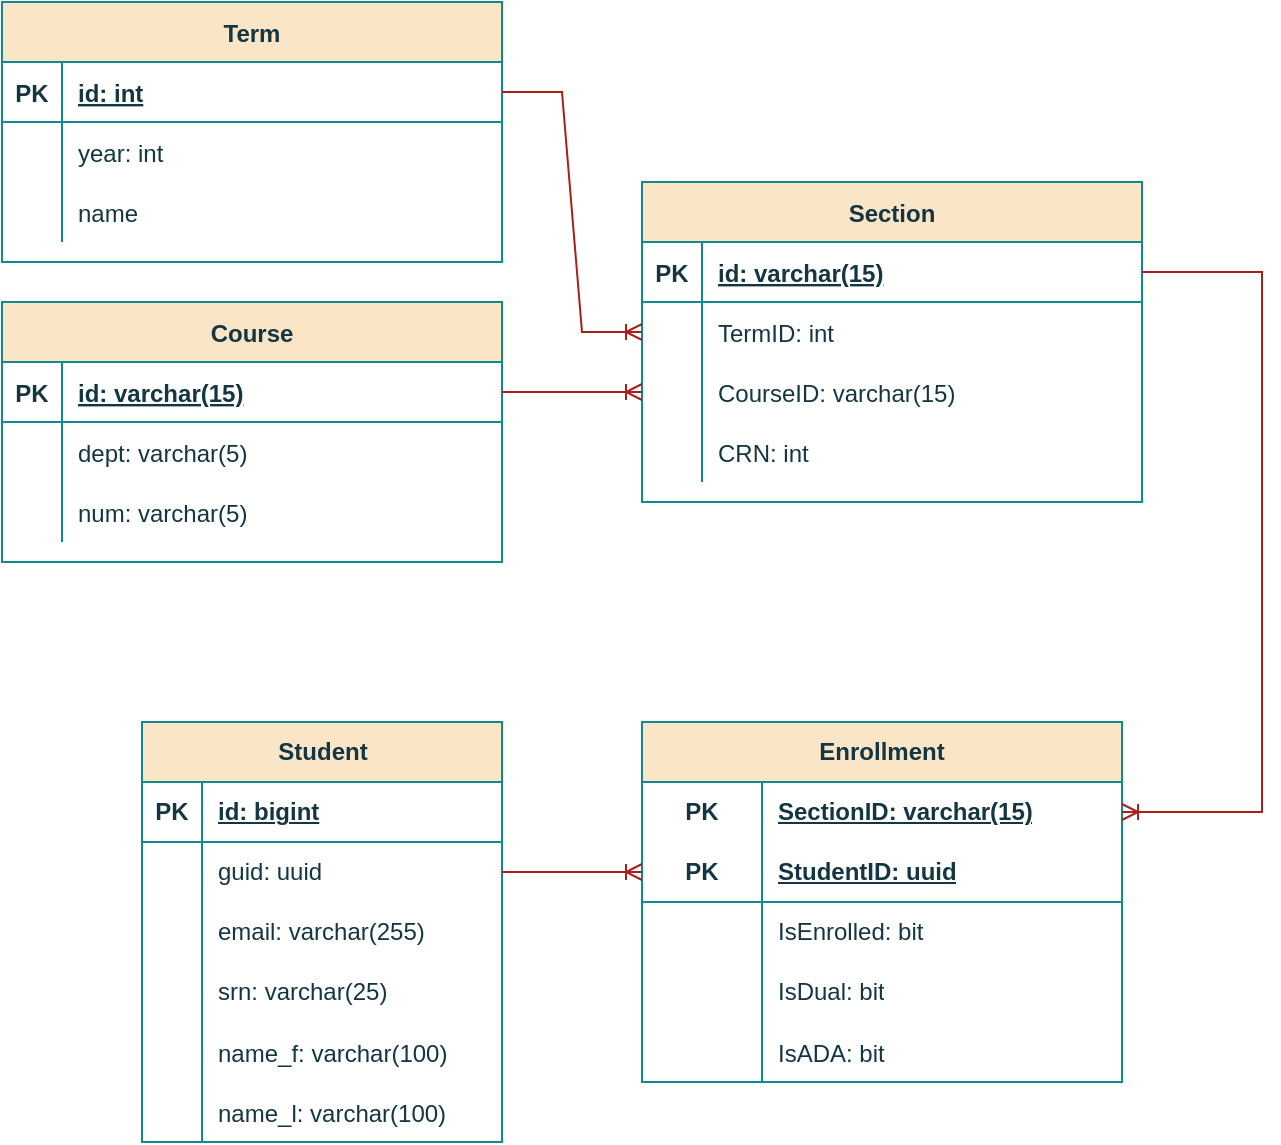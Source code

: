 <mxfile version="24.5.3" type="device" pages="2">
  <diagram id="R2lEEEUBdFMjLlhIrx00" name="Enrollment">
    <mxGraphModel dx="1434" dy="836" grid="1" gridSize="10" guides="1" tooltips="1" connect="1" arrows="1" fold="1" page="1" pageScale="1" pageWidth="850" pageHeight="1100" math="0" shadow="0" extFonts="Permanent Marker^https://fonts.googleapis.com/css?family=Permanent+Marker">
      <root>
        <mxCell id="0" />
        <mxCell id="1" parent="0" />
        <mxCell id="C-vyLk0tnHw3VtMMgP7b-2" value="Section" style="shape=table;startSize=30;container=1;collapsible=1;childLayout=tableLayout;fixedRows=1;rowLines=0;fontStyle=1;align=center;resizeLast=1;labelBackgroundColor=none;fillColor=#FAE5C7;strokeColor=#0F8B8D;fontColor=#143642;" parent="1" vertex="1">
          <mxGeometry x="440" y="280" width="250" height="160" as="geometry" />
        </mxCell>
        <mxCell id="C-vyLk0tnHw3VtMMgP7b-3" value="" style="shape=partialRectangle;collapsible=0;dropTarget=0;pointerEvents=0;fillColor=none;points=[[0,0.5],[1,0.5]];portConstraint=eastwest;top=0;left=0;right=0;bottom=1;labelBackgroundColor=none;strokeColor=#0F8B8D;fontColor=#143642;" parent="C-vyLk0tnHw3VtMMgP7b-2" vertex="1">
          <mxGeometry y="30" width="250" height="30" as="geometry" />
        </mxCell>
        <mxCell id="C-vyLk0tnHw3VtMMgP7b-4" value="PK" style="shape=partialRectangle;overflow=hidden;connectable=0;fillColor=none;top=0;left=0;bottom=0;right=0;fontStyle=1;labelBackgroundColor=none;strokeColor=#0F8B8D;fontColor=#143642;" parent="C-vyLk0tnHw3VtMMgP7b-3" vertex="1">
          <mxGeometry width="30" height="30" as="geometry">
            <mxRectangle width="30" height="30" as="alternateBounds" />
          </mxGeometry>
        </mxCell>
        <mxCell id="C-vyLk0tnHw3VtMMgP7b-5" value="id: varchar(15)" style="shape=partialRectangle;overflow=hidden;connectable=0;fillColor=none;top=0;left=0;bottom=0;right=0;align=left;spacingLeft=6;fontStyle=5;labelBackgroundColor=none;strokeColor=#0F8B8D;fontColor=#143642;" parent="C-vyLk0tnHw3VtMMgP7b-3" vertex="1">
          <mxGeometry x="30" width="220" height="30" as="geometry">
            <mxRectangle width="220" height="30" as="alternateBounds" />
          </mxGeometry>
        </mxCell>
        <mxCell id="C-vyLk0tnHw3VtMMgP7b-6" value="" style="shape=partialRectangle;collapsible=0;dropTarget=0;pointerEvents=0;fillColor=none;points=[[0,0.5],[1,0.5]];portConstraint=eastwest;top=0;left=0;right=0;bottom=0;labelBackgroundColor=none;strokeColor=#0F8B8D;fontColor=#143642;" parent="C-vyLk0tnHw3VtMMgP7b-2" vertex="1">
          <mxGeometry y="60" width="250" height="30" as="geometry" />
        </mxCell>
        <mxCell id="C-vyLk0tnHw3VtMMgP7b-7" value="" style="shape=partialRectangle;overflow=hidden;connectable=0;fillColor=none;top=0;left=0;bottom=0;right=0;labelBackgroundColor=none;strokeColor=#0F8B8D;fontColor=#143642;" parent="C-vyLk0tnHw3VtMMgP7b-6" vertex="1">
          <mxGeometry width="30" height="30" as="geometry">
            <mxRectangle width="30" height="30" as="alternateBounds" />
          </mxGeometry>
        </mxCell>
        <mxCell id="C-vyLk0tnHw3VtMMgP7b-8" value="TermID: int" style="shape=partialRectangle;overflow=hidden;connectable=0;fillColor=none;top=0;left=0;bottom=0;right=0;align=left;spacingLeft=6;labelBackgroundColor=none;strokeColor=#0F8B8D;fontColor=#143642;" parent="C-vyLk0tnHw3VtMMgP7b-6" vertex="1">
          <mxGeometry x="30" width="220" height="30" as="geometry">
            <mxRectangle width="220" height="30" as="alternateBounds" />
          </mxGeometry>
        </mxCell>
        <mxCell id="C-vyLk0tnHw3VtMMgP7b-9" value="" style="shape=partialRectangle;collapsible=0;dropTarget=0;pointerEvents=0;fillColor=none;points=[[0,0.5],[1,0.5]];portConstraint=eastwest;top=0;left=0;right=0;bottom=0;labelBackgroundColor=none;strokeColor=#0F8B8D;fontColor=#143642;" parent="C-vyLk0tnHw3VtMMgP7b-2" vertex="1">
          <mxGeometry y="90" width="250" height="30" as="geometry" />
        </mxCell>
        <mxCell id="C-vyLk0tnHw3VtMMgP7b-10" value="" style="shape=partialRectangle;overflow=hidden;connectable=0;fillColor=none;top=0;left=0;bottom=0;right=0;labelBackgroundColor=none;strokeColor=#0F8B8D;fontColor=#143642;" parent="C-vyLk0tnHw3VtMMgP7b-9" vertex="1">
          <mxGeometry width="30" height="30" as="geometry">
            <mxRectangle width="30" height="30" as="alternateBounds" />
          </mxGeometry>
        </mxCell>
        <mxCell id="C-vyLk0tnHw3VtMMgP7b-11" value="CourseID: varchar(15)" style="shape=partialRectangle;overflow=hidden;connectable=0;fillColor=none;top=0;left=0;bottom=0;right=0;align=left;spacingLeft=6;labelBackgroundColor=none;strokeColor=#0F8B8D;fontColor=#143642;" parent="C-vyLk0tnHw3VtMMgP7b-9" vertex="1">
          <mxGeometry x="30" width="220" height="30" as="geometry">
            <mxRectangle width="220" height="30" as="alternateBounds" />
          </mxGeometry>
        </mxCell>
        <mxCell id="OiAPAo4D7LX4d_hMGOuA-4" value="" style="shape=tableRow;horizontal=0;startSize=0;swimlaneHead=0;swimlaneBody=0;fillColor=none;collapsible=0;dropTarget=0;points=[[0,0.5],[1,0.5]];portConstraint=eastwest;top=0;left=0;right=0;bottom=0;labelBackgroundColor=none;strokeColor=#0F8B8D;fontColor=#143642;" parent="C-vyLk0tnHw3VtMMgP7b-2" vertex="1">
          <mxGeometry y="120" width="250" height="30" as="geometry" />
        </mxCell>
        <mxCell id="OiAPAo4D7LX4d_hMGOuA-5" value="" style="shape=partialRectangle;connectable=0;fillColor=none;top=0;left=0;bottom=0;right=0;editable=1;overflow=hidden;labelBackgroundColor=none;strokeColor=#0F8B8D;fontColor=#143642;" parent="OiAPAo4D7LX4d_hMGOuA-4" vertex="1">
          <mxGeometry width="30" height="30" as="geometry">
            <mxRectangle width="30" height="30" as="alternateBounds" />
          </mxGeometry>
        </mxCell>
        <mxCell id="OiAPAo4D7LX4d_hMGOuA-6" value="CRN: int" style="shape=partialRectangle;connectable=0;fillColor=none;top=0;left=0;bottom=0;right=0;align=left;spacingLeft=6;overflow=hidden;labelBackgroundColor=none;strokeColor=#0F8B8D;fontColor=#143642;" parent="OiAPAo4D7LX4d_hMGOuA-4" vertex="1">
          <mxGeometry x="30" width="220" height="30" as="geometry">
            <mxRectangle width="220" height="30" as="alternateBounds" />
          </mxGeometry>
        </mxCell>
        <mxCell id="C-vyLk0tnHw3VtMMgP7b-13" value="Course" style="shape=table;startSize=30;container=1;collapsible=1;childLayout=tableLayout;fixedRows=1;rowLines=0;fontStyle=1;align=center;resizeLast=1;labelBackgroundColor=none;fillColor=#FAE5C7;strokeColor=#0F8B8D;fontColor=#143642;" parent="1" vertex="1">
          <mxGeometry x="120" y="340" width="250" height="130" as="geometry" />
        </mxCell>
        <mxCell id="C-vyLk0tnHw3VtMMgP7b-14" value="" style="shape=partialRectangle;collapsible=0;dropTarget=0;pointerEvents=0;fillColor=none;points=[[0,0.5],[1,0.5]];portConstraint=eastwest;top=0;left=0;right=0;bottom=1;labelBackgroundColor=none;strokeColor=#0F8B8D;fontColor=#143642;" parent="C-vyLk0tnHw3VtMMgP7b-13" vertex="1">
          <mxGeometry y="30" width="250" height="30" as="geometry" />
        </mxCell>
        <mxCell id="C-vyLk0tnHw3VtMMgP7b-15" value="PK" style="shape=partialRectangle;overflow=hidden;connectable=0;fillColor=none;top=0;left=0;bottom=0;right=0;fontStyle=1;labelBackgroundColor=none;strokeColor=#0F8B8D;fontColor=#143642;" parent="C-vyLk0tnHw3VtMMgP7b-14" vertex="1">
          <mxGeometry width="30" height="30" as="geometry">
            <mxRectangle width="30" height="30" as="alternateBounds" />
          </mxGeometry>
        </mxCell>
        <mxCell id="C-vyLk0tnHw3VtMMgP7b-16" value="id: varchar(15)" style="shape=partialRectangle;overflow=hidden;connectable=0;fillColor=none;top=0;left=0;bottom=0;right=0;align=left;spacingLeft=6;fontStyle=5;labelBackgroundColor=none;strokeColor=#0F8B8D;fontColor=#143642;" parent="C-vyLk0tnHw3VtMMgP7b-14" vertex="1">
          <mxGeometry x="30" width="220" height="30" as="geometry">
            <mxRectangle width="220" height="30" as="alternateBounds" />
          </mxGeometry>
        </mxCell>
        <mxCell id="C-vyLk0tnHw3VtMMgP7b-17" value="" style="shape=partialRectangle;collapsible=0;dropTarget=0;pointerEvents=0;fillColor=none;points=[[0,0.5],[1,0.5]];portConstraint=eastwest;top=0;left=0;right=0;bottom=0;labelBackgroundColor=none;strokeColor=#0F8B8D;fontColor=#143642;" parent="C-vyLk0tnHw3VtMMgP7b-13" vertex="1">
          <mxGeometry y="60" width="250" height="30" as="geometry" />
        </mxCell>
        <mxCell id="C-vyLk0tnHw3VtMMgP7b-18" value="" style="shape=partialRectangle;overflow=hidden;connectable=0;fillColor=none;top=0;left=0;bottom=0;right=0;labelBackgroundColor=none;strokeColor=#0F8B8D;fontColor=#143642;" parent="C-vyLk0tnHw3VtMMgP7b-17" vertex="1">
          <mxGeometry width="30" height="30" as="geometry">
            <mxRectangle width="30" height="30" as="alternateBounds" />
          </mxGeometry>
        </mxCell>
        <mxCell id="C-vyLk0tnHw3VtMMgP7b-19" value="dept: varchar(5)" style="shape=partialRectangle;overflow=hidden;connectable=0;fillColor=none;top=0;left=0;bottom=0;right=0;align=left;spacingLeft=6;labelBackgroundColor=none;strokeColor=#0F8B8D;fontColor=#143642;" parent="C-vyLk0tnHw3VtMMgP7b-17" vertex="1">
          <mxGeometry x="30" width="220" height="30" as="geometry">
            <mxRectangle width="220" height="30" as="alternateBounds" />
          </mxGeometry>
        </mxCell>
        <mxCell id="C-vyLk0tnHw3VtMMgP7b-20" value="" style="shape=partialRectangle;collapsible=0;dropTarget=0;pointerEvents=0;fillColor=none;points=[[0,0.5],[1,0.5]];portConstraint=eastwest;top=0;left=0;right=0;bottom=0;labelBackgroundColor=none;strokeColor=#0F8B8D;fontColor=#143642;" parent="C-vyLk0tnHw3VtMMgP7b-13" vertex="1">
          <mxGeometry y="90" width="250" height="30" as="geometry" />
        </mxCell>
        <mxCell id="C-vyLk0tnHw3VtMMgP7b-21" value="" style="shape=partialRectangle;overflow=hidden;connectable=0;fillColor=none;top=0;left=0;bottom=0;right=0;labelBackgroundColor=none;strokeColor=#0F8B8D;fontColor=#143642;" parent="C-vyLk0tnHw3VtMMgP7b-20" vertex="1">
          <mxGeometry width="30" height="30" as="geometry">
            <mxRectangle width="30" height="30" as="alternateBounds" />
          </mxGeometry>
        </mxCell>
        <mxCell id="C-vyLk0tnHw3VtMMgP7b-22" value="num: varchar(5)" style="shape=partialRectangle;overflow=hidden;connectable=0;fillColor=none;top=0;left=0;bottom=0;right=0;align=left;spacingLeft=6;labelBackgroundColor=none;strokeColor=#0F8B8D;fontColor=#143642;" parent="C-vyLk0tnHw3VtMMgP7b-20" vertex="1">
          <mxGeometry x="30" width="220" height="30" as="geometry">
            <mxRectangle width="220" height="30" as="alternateBounds" />
          </mxGeometry>
        </mxCell>
        <mxCell id="C-vyLk0tnHw3VtMMgP7b-23" value="Term" style="shape=table;startSize=30;container=1;collapsible=1;childLayout=tableLayout;fixedRows=1;rowLines=0;fontStyle=1;align=center;resizeLast=1;labelBackgroundColor=none;fillColor=#FAE5C7;strokeColor=#0F8B8D;fontColor=#143642;" parent="1" vertex="1">
          <mxGeometry x="120" y="190" width="250" height="130" as="geometry" />
        </mxCell>
        <mxCell id="C-vyLk0tnHw3VtMMgP7b-24" value="" style="shape=partialRectangle;collapsible=0;dropTarget=0;pointerEvents=0;fillColor=none;points=[[0,0.5],[1,0.5]];portConstraint=eastwest;top=0;left=0;right=0;bottom=1;labelBackgroundColor=none;strokeColor=#0F8B8D;fontColor=#143642;" parent="C-vyLk0tnHw3VtMMgP7b-23" vertex="1">
          <mxGeometry y="30" width="250" height="30" as="geometry" />
        </mxCell>
        <mxCell id="C-vyLk0tnHw3VtMMgP7b-25" value="PK" style="shape=partialRectangle;overflow=hidden;connectable=0;fillColor=none;top=0;left=0;bottom=0;right=0;fontStyle=1;labelBackgroundColor=none;strokeColor=#0F8B8D;fontColor=#143642;" parent="C-vyLk0tnHw3VtMMgP7b-24" vertex="1">
          <mxGeometry width="30" height="30" as="geometry">
            <mxRectangle width="30" height="30" as="alternateBounds" />
          </mxGeometry>
        </mxCell>
        <mxCell id="C-vyLk0tnHw3VtMMgP7b-26" value="id: int" style="shape=partialRectangle;overflow=hidden;connectable=0;fillColor=none;top=0;left=0;bottom=0;right=0;align=left;spacingLeft=6;fontStyle=5;labelBackgroundColor=none;strokeColor=#0F8B8D;fontColor=#143642;" parent="C-vyLk0tnHw3VtMMgP7b-24" vertex="1">
          <mxGeometry x="30" width="220" height="30" as="geometry">
            <mxRectangle width="220" height="30" as="alternateBounds" />
          </mxGeometry>
        </mxCell>
        <mxCell id="C-vyLk0tnHw3VtMMgP7b-27" value="" style="shape=partialRectangle;collapsible=0;dropTarget=0;pointerEvents=0;fillColor=none;points=[[0,0.5],[1,0.5]];portConstraint=eastwest;top=0;left=0;right=0;bottom=0;labelBackgroundColor=none;strokeColor=#0F8B8D;fontColor=#143642;" parent="C-vyLk0tnHw3VtMMgP7b-23" vertex="1">
          <mxGeometry y="60" width="250" height="30" as="geometry" />
        </mxCell>
        <mxCell id="C-vyLk0tnHw3VtMMgP7b-28" value="" style="shape=partialRectangle;overflow=hidden;connectable=0;fillColor=none;top=0;left=0;bottom=0;right=0;labelBackgroundColor=none;strokeColor=#0F8B8D;fontColor=#143642;" parent="C-vyLk0tnHw3VtMMgP7b-27" vertex="1">
          <mxGeometry width="30" height="30" as="geometry">
            <mxRectangle width="30" height="30" as="alternateBounds" />
          </mxGeometry>
        </mxCell>
        <mxCell id="C-vyLk0tnHw3VtMMgP7b-29" value="year: int" style="shape=partialRectangle;overflow=hidden;connectable=0;fillColor=none;top=0;left=0;bottom=0;right=0;align=left;spacingLeft=6;labelBackgroundColor=none;strokeColor=#0F8B8D;fontColor=#143642;" parent="C-vyLk0tnHw3VtMMgP7b-27" vertex="1">
          <mxGeometry x="30" width="220" height="30" as="geometry">
            <mxRectangle width="220" height="30" as="alternateBounds" />
          </mxGeometry>
        </mxCell>
        <mxCell id="OiAPAo4D7LX4d_hMGOuA-1" value="" style="shape=tableRow;horizontal=0;startSize=0;swimlaneHead=0;swimlaneBody=0;fillColor=none;collapsible=0;dropTarget=0;points=[[0,0.5],[1,0.5]];portConstraint=eastwest;top=0;left=0;right=0;bottom=0;labelBackgroundColor=none;strokeColor=#0F8B8D;fontColor=#143642;" parent="C-vyLk0tnHw3VtMMgP7b-23" vertex="1">
          <mxGeometry y="90" width="250" height="30" as="geometry" />
        </mxCell>
        <mxCell id="OiAPAo4D7LX4d_hMGOuA-2" value="" style="shape=partialRectangle;connectable=0;fillColor=none;top=0;left=0;bottom=0;right=0;editable=1;overflow=hidden;labelBackgroundColor=none;strokeColor=#0F8B8D;fontColor=#143642;" parent="OiAPAo4D7LX4d_hMGOuA-1" vertex="1">
          <mxGeometry width="30" height="30" as="geometry">
            <mxRectangle width="30" height="30" as="alternateBounds" />
          </mxGeometry>
        </mxCell>
        <mxCell id="OiAPAo4D7LX4d_hMGOuA-3" value="name" style="shape=partialRectangle;connectable=0;fillColor=none;top=0;left=0;bottom=0;right=0;align=left;spacingLeft=6;overflow=hidden;labelBackgroundColor=none;strokeColor=#0F8B8D;fontColor=#143642;" parent="OiAPAo4D7LX4d_hMGOuA-1" vertex="1">
          <mxGeometry x="30" width="220" height="30" as="geometry">
            <mxRectangle width="220" height="30" as="alternateBounds" />
          </mxGeometry>
        </mxCell>
        <mxCell id="OiAPAo4D7LX4d_hMGOuA-7" value="" style="edgeStyle=entityRelationEdgeStyle;fontSize=12;html=1;endArrow=ERoneToMany;rounded=0;exitX=1;exitY=0.5;exitDx=0;exitDy=0;entryX=0;entryY=0.5;entryDx=0;entryDy=0;labelBackgroundColor=none;strokeColor=#A8201A;fontColor=default;" parent="1" source="C-vyLk0tnHw3VtMMgP7b-14" target="C-vyLk0tnHw3VtMMgP7b-9" edge="1">
          <mxGeometry width="100" height="100" relative="1" as="geometry">
            <mxPoint x="410" y="620" as="sourcePoint" />
            <mxPoint x="510" y="520" as="targetPoint" />
          </mxGeometry>
        </mxCell>
        <mxCell id="OiAPAo4D7LX4d_hMGOuA-8" value="" style="edgeStyle=entityRelationEdgeStyle;fontSize=12;html=1;endArrow=ERoneToMany;rounded=0;exitX=1;exitY=0.5;exitDx=0;exitDy=0;entryX=0;entryY=0.5;entryDx=0;entryDy=0;labelBackgroundColor=none;strokeColor=#A8201A;fontColor=default;" parent="1" source="C-vyLk0tnHw3VtMMgP7b-24" target="C-vyLk0tnHw3VtMMgP7b-6" edge="1">
          <mxGeometry width="100" height="100" relative="1" as="geometry">
            <mxPoint x="460" y="230" as="sourcePoint" />
            <mxPoint x="560" y="130" as="targetPoint" />
          </mxGeometry>
        </mxCell>
        <mxCell id="OiAPAo4D7LX4d_hMGOuA-9" value="Student" style="shape=table;startSize=30;container=1;collapsible=1;childLayout=tableLayout;fixedRows=1;rowLines=0;fontStyle=1;align=center;resizeLast=1;html=1;labelBackgroundColor=none;fillColor=#FAE5C7;strokeColor=#0F8B8D;fontColor=#143642;" parent="1" vertex="1">
          <mxGeometry x="190" y="550" width="180" height="210" as="geometry" />
        </mxCell>
        <mxCell id="OiAPAo4D7LX4d_hMGOuA-10" value="" style="shape=tableRow;horizontal=0;startSize=0;swimlaneHead=0;swimlaneBody=0;fillColor=none;collapsible=0;dropTarget=0;points=[[0,0.5],[1,0.5]];portConstraint=eastwest;top=0;left=0;right=0;bottom=1;labelBackgroundColor=none;strokeColor=#0F8B8D;fontColor=#143642;" parent="OiAPAo4D7LX4d_hMGOuA-9" vertex="1">
          <mxGeometry y="30" width="180" height="30" as="geometry" />
        </mxCell>
        <mxCell id="OiAPAo4D7LX4d_hMGOuA-11" value="PK" style="shape=partialRectangle;connectable=0;fillColor=none;top=0;left=0;bottom=0;right=0;fontStyle=1;overflow=hidden;whiteSpace=wrap;html=1;labelBackgroundColor=none;strokeColor=#0F8B8D;fontColor=#143642;" parent="OiAPAo4D7LX4d_hMGOuA-10" vertex="1">
          <mxGeometry width="30" height="30" as="geometry">
            <mxRectangle width="30" height="30" as="alternateBounds" />
          </mxGeometry>
        </mxCell>
        <mxCell id="OiAPAo4D7LX4d_hMGOuA-12" value="id: bigint" style="shape=partialRectangle;connectable=0;fillColor=none;top=0;left=0;bottom=0;right=0;align=left;spacingLeft=6;fontStyle=5;overflow=hidden;whiteSpace=wrap;html=1;labelBackgroundColor=none;strokeColor=#0F8B8D;fontColor=#143642;" parent="OiAPAo4D7LX4d_hMGOuA-10" vertex="1">
          <mxGeometry x="30" width="150" height="30" as="geometry">
            <mxRectangle width="150" height="30" as="alternateBounds" />
          </mxGeometry>
        </mxCell>
        <mxCell id="OiAPAo4D7LX4d_hMGOuA-13" value="" style="shape=tableRow;horizontal=0;startSize=0;swimlaneHead=0;swimlaneBody=0;fillColor=none;collapsible=0;dropTarget=0;points=[[0,0.5],[1,0.5]];portConstraint=eastwest;top=0;left=0;right=0;bottom=0;labelBackgroundColor=none;strokeColor=#0F8B8D;fontColor=#143642;" parent="OiAPAo4D7LX4d_hMGOuA-9" vertex="1">
          <mxGeometry y="60" width="180" height="30" as="geometry" />
        </mxCell>
        <mxCell id="OiAPAo4D7LX4d_hMGOuA-14" value="" style="shape=partialRectangle;connectable=0;fillColor=none;top=0;left=0;bottom=0;right=0;editable=1;overflow=hidden;whiteSpace=wrap;html=1;labelBackgroundColor=none;strokeColor=#0F8B8D;fontColor=#143642;" parent="OiAPAo4D7LX4d_hMGOuA-13" vertex="1">
          <mxGeometry width="30" height="30" as="geometry">
            <mxRectangle width="30" height="30" as="alternateBounds" />
          </mxGeometry>
        </mxCell>
        <mxCell id="OiAPAo4D7LX4d_hMGOuA-15" value="guid: uuid" style="shape=partialRectangle;connectable=0;fillColor=none;top=0;left=0;bottom=0;right=0;align=left;spacingLeft=6;overflow=hidden;whiteSpace=wrap;html=1;labelBackgroundColor=none;strokeColor=#0F8B8D;fontColor=#143642;" parent="OiAPAo4D7LX4d_hMGOuA-13" vertex="1">
          <mxGeometry x="30" width="150" height="30" as="geometry">
            <mxRectangle width="150" height="30" as="alternateBounds" />
          </mxGeometry>
        </mxCell>
        <mxCell id="OiAPAo4D7LX4d_hMGOuA-16" value="" style="shape=tableRow;horizontal=0;startSize=0;swimlaneHead=0;swimlaneBody=0;fillColor=none;collapsible=0;dropTarget=0;points=[[0,0.5],[1,0.5]];portConstraint=eastwest;top=0;left=0;right=0;bottom=0;labelBackgroundColor=none;strokeColor=#0F8B8D;fontColor=#143642;" parent="OiAPAo4D7LX4d_hMGOuA-9" vertex="1">
          <mxGeometry y="90" width="180" height="30" as="geometry" />
        </mxCell>
        <mxCell id="OiAPAo4D7LX4d_hMGOuA-17" value="" style="shape=partialRectangle;connectable=0;fillColor=none;top=0;left=0;bottom=0;right=0;editable=1;overflow=hidden;whiteSpace=wrap;html=1;labelBackgroundColor=none;strokeColor=#0F8B8D;fontColor=#143642;" parent="OiAPAo4D7LX4d_hMGOuA-16" vertex="1">
          <mxGeometry width="30" height="30" as="geometry">
            <mxRectangle width="30" height="30" as="alternateBounds" />
          </mxGeometry>
        </mxCell>
        <mxCell id="OiAPAo4D7LX4d_hMGOuA-18" value="email: varchar(255)" style="shape=partialRectangle;connectable=0;fillColor=none;top=0;left=0;bottom=0;right=0;align=left;spacingLeft=6;overflow=hidden;whiteSpace=wrap;html=1;labelBackgroundColor=none;strokeColor=#0F8B8D;fontColor=#143642;" parent="OiAPAo4D7LX4d_hMGOuA-16" vertex="1">
          <mxGeometry x="30" width="150" height="30" as="geometry">
            <mxRectangle width="150" height="30" as="alternateBounds" />
          </mxGeometry>
        </mxCell>
        <mxCell id="OiAPAo4D7LX4d_hMGOuA-19" value="" style="shape=tableRow;horizontal=0;startSize=0;swimlaneHead=0;swimlaneBody=0;fillColor=none;collapsible=0;dropTarget=0;points=[[0,0.5],[1,0.5]];portConstraint=eastwest;top=0;left=0;right=0;bottom=0;labelBackgroundColor=none;strokeColor=#0F8B8D;fontColor=#143642;" parent="OiAPAo4D7LX4d_hMGOuA-9" vertex="1">
          <mxGeometry y="120" width="180" height="30" as="geometry" />
        </mxCell>
        <mxCell id="OiAPAo4D7LX4d_hMGOuA-20" value="" style="shape=partialRectangle;connectable=0;fillColor=none;top=0;left=0;bottom=0;right=0;editable=1;overflow=hidden;whiteSpace=wrap;html=1;labelBackgroundColor=none;strokeColor=#0F8B8D;fontColor=#143642;" parent="OiAPAo4D7LX4d_hMGOuA-19" vertex="1">
          <mxGeometry width="30" height="30" as="geometry">
            <mxRectangle width="30" height="30" as="alternateBounds" />
          </mxGeometry>
        </mxCell>
        <mxCell id="OiAPAo4D7LX4d_hMGOuA-21" value="srn: varchar(25)" style="shape=partialRectangle;connectable=0;fillColor=none;top=0;left=0;bottom=0;right=0;align=left;spacingLeft=6;overflow=hidden;whiteSpace=wrap;html=1;labelBackgroundColor=none;strokeColor=#0F8B8D;fontColor=#143642;" parent="OiAPAo4D7LX4d_hMGOuA-19" vertex="1">
          <mxGeometry x="30" width="150" height="30" as="geometry">
            <mxRectangle width="150" height="30" as="alternateBounds" />
          </mxGeometry>
        </mxCell>
        <mxCell id="OiAPAo4D7LX4d_hMGOuA-22" value="" style="shape=tableRow;horizontal=0;startSize=0;swimlaneHead=0;swimlaneBody=0;fillColor=none;collapsible=0;dropTarget=0;points=[[0,0.5],[1,0.5]];portConstraint=eastwest;top=0;left=0;right=0;bottom=0;labelBackgroundColor=none;strokeColor=#0F8B8D;fontColor=#143642;" parent="OiAPAo4D7LX4d_hMGOuA-9" vertex="1">
          <mxGeometry y="150" width="180" height="30" as="geometry" />
        </mxCell>
        <mxCell id="OiAPAo4D7LX4d_hMGOuA-23" value="" style="shape=partialRectangle;connectable=0;fillColor=none;top=0;left=0;bottom=0;right=0;editable=1;overflow=hidden;labelBackgroundColor=none;strokeColor=#0F8B8D;fontColor=#143642;" parent="OiAPAo4D7LX4d_hMGOuA-22" vertex="1">
          <mxGeometry width="30" height="30" as="geometry">
            <mxRectangle width="30" height="30" as="alternateBounds" />
          </mxGeometry>
        </mxCell>
        <mxCell id="OiAPAo4D7LX4d_hMGOuA-24" value="name_f: varchar(100)" style="shape=partialRectangle;connectable=0;fillColor=none;top=0;left=0;bottom=0;right=0;align=left;spacingLeft=6;overflow=hidden;labelBackgroundColor=none;strokeColor=#0F8B8D;fontColor=#143642;" parent="OiAPAo4D7LX4d_hMGOuA-22" vertex="1">
          <mxGeometry x="30" width="150" height="30" as="geometry">
            <mxRectangle width="150" height="30" as="alternateBounds" />
          </mxGeometry>
        </mxCell>
        <mxCell id="OiAPAo4D7LX4d_hMGOuA-25" value="" style="shape=tableRow;horizontal=0;startSize=0;swimlaneHead=0;swimlaneBody=0;fillColor=none;collapsible=0;dropTarget=0;points=[[0,0.5],[1,0.5]];portConstraint=eastwest;top=0;left=0;right=0;bottom=0;labelBackgroundColor=none;strokeColor=#0F8B8D;fontColor=#143642;" parent="OiAPAo4D7LX4d_hMGOuA-9" vertex="1">
          <mxGeometry y="180" width="180" height="30" as="geometry" />
        </mxCell>
        <mxCell id="OiAPAo4D7LX4d_hMGOuA-26" value="" style="shape=partialRectangle;connectable=0;fillColor=none;top=0;left=0;bottom=0;right=0;editable=1;overflow=hidden;labelBackgroundColor=none;strokeColor=#0F8B8D;fontColor=#143642;" parent="OiAPAo4D7LX4d_hMGOuA-25" vertex="1">
          <mxGeometry width="30" height="30" as="geometry">
            <mxRectangle width="30" height="30" as="alternateBounds" />
          </mxGeometry>
        </mxCell>
        <mxCell id="OiAPAo4D7LX4d_hMGOuA-27" value="name_l: varchar(100)" style="shape=partialRectangle;connectable=0;fillColor=none;top=0;left=0;bottom=0;right=0;align=left;spacingLeft=6;overflow=hidden;labelBackgroundColor=none;strokeColor=#0F8B8D;fontColor=#143642;" parent="OiAPAo4D7LX4d_hMGOuA-25" vertex="1">
          <mxGeometry x="30" width="150" height="30" as="geometry">
            <mxRectangle width="150" height="30" as="alternateBounds" />
          </mxGeometry>
        </mxCell>
        <mxCell id="OiAPAo4D7LX4d_hMGOuA-41" value="Enrollment" style="shape=table;startSize=30;container=1;collapsible=1;childLayout=tableLayout;fixedRows=1;rowLines=0;fontStyle=1;align=center;resizeLast=1;html=1;whiteSpace=wrap;labelBackgroundColor=none;fillColor=#FAE5C7;strokeColor=#0F8B8D;fontColor=#143642;" parent="1" vertex="1">
          <mxGeometry x="440" y="550" width="240" height="180" as="geometry" />
        </mxCell>
        <mxCell id="OiAPAo4D7LX4d_hMGOuA-42" value="" style="shape=tableRow;horizontal=0;startSize=0;swimlaneHead=0;swimlaneBody=0;fillColor=none;collapsible=0;dropTarget=0;points=[[0,0.5],[1,0.5]];portConstraint=eastwest;top=0;left=0;right=0;bottom=0;html=1;labelBackgroundColor=none;strokeColor=#0F8B8D;fontColor=#143642;" parent="OiAPAo4D7LX4d_hMGOuA-41" vertex="1">
          <mxGeometry y="30" width="240" height="30" as="geometry" />
        </mxCell>
        <mxCell id="OiAPAo4D7LX4d_hMGOuA-43" value="PK" style="shape=partialRectangle;connectable=0;fillColor=none;top=0;left=0;bottom=0;right=0;fontStyle=1;overflow=hidden;html=1;whiteSpace=wrap;labelBackgroundColor=none;strokeColor=#0F8B8D;fontColor=#143642;" parent="OiAPAo4D7LX4d_hMGOuA-42" vertex="1">
          <mxGeometry width="60" height="30" as="geometry">
            <mxRectangle width="60" height="30" as="alternateBounds" />
          </mxGeometry>
        </mxCell>
        <mxCell id="OiAPAo4D7LX4d_hMGOuA-44" value="SectionID: varchar(15)" style="shape=partialRectangle;connectable=0;fillColor=none;top=0;left=0;bottom=0;right=0;align=left;spacingLeft=6;fontStyle=5;overflow=hidden;html=1;whiteSpace=wrap;labelBackgroundColor=none;strokeColor=#0F8B8D;fontColor=#143642;" parent="OiAPAo4D7LX4d_hMGOuA-42" vertex="1">
          <mxGeometry x="60" width="180" height="30" as="geometry">
            <mxRectangle width="180" height="30" as="alternateBounds" />
          </mxGeometry>
        </mxCell>
        <mxCell id="OiAPAo4D7LX4d_hMGOuA-45" value="" style="shape=tableRow;horizontal=0;startSize=0;swimlaneHead=0;swimlaneBody=0;fillColor=none;collapsible=0;dropTarget=0;points=[[0,0.5],[1,0.5]];portConstraint=eastwest;top=0;left=0;right=0;bottom=1;html=1;labelBackgroundColor=none;strokeColor=#0F8B8D;fontColor=#143642;" parent="OiAPAo4D7LX4d_hMGOuA-41" vertex="1">
          <mxGeometry y="60" width="240" height="30" as="geometry" />
        </mxCell>
        <mxCell id="OiAPAo4D7LX4d_hMGOuA-46" value="PK" style="shape=partialRectangle;connectable=0;fillColor=none;top=0;left=0;bottom=0;right=0;fontStyle=1;overflow=hidden;html=1;whiteSpace=wrap;labelBackgroundColor=none;strokeColor=#0F8B8D;fontColor=#143642;" parent="OiAPAo4D7LX4d_hMGOuA-45" vertex="1">
          <mxGeometry width="60" height="30" as="geometry">
            <mxRectangle width="60" height="30" as="alternateBounds" />
          </mxGeometry>
        </mxCell>
        <mxCell id="OiAPAo4D7LX4d_hMGOuA-47" value="StudentID: uuid" style="shape=partialRectangle;connectable=0;fillColor=none;top=0;left=0;bottom=0;right=0;align=left;spacingLeft=6;fontStyle=5;overflow=hidden;html=1;whiteSpace=wrap;labelBackgroundColor=none;strokeColor=#0F8B8D;fontColor=#143642;" parent="OiAPAo4D7LX4d_hMGOuA-45" vertex="1">
          <mxGeometry x="60" width="180" height="30" as="geometry">
            <mxRectangle width="180" height="30" as="alternateBounds" />
          </mxGeometry>
        </mxCell>
        <mxCell id="OiAPAo4D7LX4d_hMGOuA-48" value="" style="shape=tableRow;horizontal=0;startSize=0;swimlaneHead=0;swimlaneBody=0;fillColor=none;collapsible=0;dropTarget=0;points=[[0,0.5],[1,0.5]];portConstraint=eastwest;top=0;left=0;right=0;bottom=0;html=1;labelBackgroundColor=none;strokeColor=#0F8B8D;fontColor=#143642;" parent="OiAPAo4D7LX4d_hMGOuA-41" vertex="1">
          <mxGeometry y="90" width="240" height="30" as="geometry" />
        </mxCell>
        <mxCell id="OiAPAo4D7LX4d_hMGOuA-49" value="" style="shape=partialRectangle;connectable=0;fillColor=none;top=0;left=0;bottom=0;right=0;editable=1;overflow=hidden;html=1;whiteSpace=wrap;labelBackgroundColor=none;strokeColor=#0F8B8D;fontColor=#143642;" parent="OiAPAo4D7LX4d_hMGOuA-48" vertex="1">
          <mxGeometry width="60" height="30" as="geometry">
            <mxRectangle width="60" height="30" as="alternateBounds" />
          </mxGeometry>
        </mxCell>
        <mxCell id="OiAPAo4D7LX4d_hMGOuA-50" value="IsEnrolled: bit" style="shape=partialRectangle;connectable=0;fillColor=none;top=0;left=0;bottom=0;right=0;align=left;spacingLeft=6;overflow=hidden;html=1;whiteSpace=wrap;labelBackgroundColor=none;strokeColor=#0F8B8D;fontColor=#143642;" parent="OiAPAo4D7LX4d_hMGOuA-48" vertex="1">
          <mxGeometry x="60" width="180" height="30" as="geometry">
            <mxRectangle width="180" height="30" as="alternateBounds" />
          </mxGeometry>
        </mxCell>
        <mxCell id="OiAPAo4D7LX4d_hMGOuA-51" value="" style="shape=tableRow;horizontal=0;startSize=0;swimlaneHead=0;swimlaneBody=0;fillColor=none;collapsible=0;dropTarget=0;points=[[0,0.5],[1,0.5]];portConstraint=eastwest;top=0;left=0;right=0;bottom=0;html=1;labelBackgroundColor=none;strokeColor=#0F8B8D;fontColor=#143642;" parent="OiAPAo4D7LX4d_hMGOuA-41" vertex="1">
          <mxGeometry y="120" width="240" height="30" as="geometry" />
        </mxCell>
        <mxCell id="OiAPAo4D7LX4d_hMGOuA-52" value="" style="shape=partialRectangle;connectable=0;fillColor=none;top=0;left=0;bottom=0;right=0;editable=1;overflow=hidden;html=1;whiteSpace=wrap;labelBackgroundColor=none;strokeColor=#0F8B8D;fontColor=#143642;" parent="OiAPAo4D7LX4d_hMGOuA-51" vertex="1">
          <mxGeometry width="60" height="30" as="geometry">
            <mxRectangle width="60" height="30" as="alternateBounds" />
          </mxGeometry>
        </mxCell>
        <mxCell id="OiAPAo4D7LX4d_hMGOuA-53" value="IsDual: bit" style="shape=partialRectangle;connectable=0;fillColor=none;top=0;left=0;bottom=0;right=0;align=left;spacingLeft=6;overflow=hidden;html=1;whiteSpace=wrap;labelBackgroundColor=none;strokeColor=#0F8B8D;fontColor=#143642;" parent="OiAPAo4D7LX4d_hMGOuA-51" vertex="1">
          <mxGeometry x="60" width="180" height="30" as="geometry">
            <mxRectangle width="180" height="30" as="alternateBounds" />
          </mxGeometry>
        </mxCell>
        <mxCell id="OiAPAo4D7LX4d_hMGOuA-56" value="" style="shape=tableRow;horizontal=0;startSize=0;swimlaneHead=0;swimlaneBody=0;fillColor=none;collapsible=0;dropTarget=0;points=[[0,0.5],[1,0.5]];portConstraint=eastwest;top=0;left=0;right=0;bottom=0;labelBackgroundColor=none;strokeColor=#0F8B8D;fontColor=#143642;" parent="OiAPAo4D7LX4d_hMGOuA-41" vertex="1">
          <mxGeometry y="150" width="240" height="30" as="geometry" />
        </mxCell>
        <mxCell id="OiAPAo4D7LX4d_hMGOuA-57" value="" style="shape=partialRectangle;connectable=0;fillColor=none;top=0;left=0;bottom=0;right=0;editable=1;overflow=hidden;labelBackgroundColor=none;strokeColor=#0F8B8D;fontColor=#143642;" parent="OiAPAo4D7LX4d_hMGOuA-56" vertex="1">
          <mxGeometry width="60" height="30" as="geometry">
            <mxRectangle width="60" height="30" as="alternateBounds" />
          </mxGeometry>
        </mxCell>
        <mxCell id="OiAPAo4D7LX4d_hMGOuA-58" value="IsADA: bit" style="shape=partialRectangle;connectable=0;fillColor=none;top=0;left=0;bottom=0;right=0;align=left;spacingLeft=6;overflow=hidden;labelBackgroundColor=none;strokeColor=#0F8B8D;fontColor=#143642;" parent="OiAPAo4D7LX4d_hMGOuA-56" vertex="1">
          <mxGeometry x="60" width="180" height="30" as="geometry">
            <mxRectangle width="180" height="30" as="alternateBounds" />
          </mxGeometry>
        </mxCell>
        <mxCell id="OiAPAo4D7LX4d_hMGOuA-54" value="" style="edgeStyle=orthogonalEdgeStyle;fontSize=12;html=1;endArrow=ERoneToMany;rounded=0;exitX=1;exitY=0.5;exitDx=0;exitDy=0;entryX=0;entryY=0.5;entryDx=0;entryDy=0;curved=1;labelBackgroundColor=none;strokeColor=#A8201A;fontColor=default;" parent="1" source="OiAPAo4D7LX4d_hMGOuA-13" target="OiAPAo4D7LX4d_hMGOuA-45" edge="1">
          <mxGeometry width="100" height="100" relative="1" as="geometry">
            <mxPoint x="440" y="830" as="sourcePoint" />
            <mxPoint x="540" y="730" as="targetPoint" />
          </mxGeometry>
        </mxCell>
        <mxCell id="OiAPAo4D7LX4d_hMGOuA-55" value="" style="fontSize=12;html=1;endArrow=ERoneToMany;rounded=0;exitX=1;exitY=0.5;exitDx=0;exitDy=0;entryX=1;entryY=0.5;entryDx=0;entryDy=0;elbow=vertical;edgeStyle=orthogonalEdgeStyle;labelBackgroundColor=none;strokeColor=#A8201A;fontColor=default;" parent="1" source="C-vyLk0tnHw3VtMMgP7b-3" target="OiAPAo4D7LX4d_hMGOuA-42" edge="1">
          <mxGeometry width="100" height="100" relative="1" as="geometry">
            <mxPoint x="310" y="655" as="sourcePoint" />
            <mxPoint x="450" y="645" as="targetPoint" />
            <Array as="points">
              <mxPoint x="750" y="325" />
              <mxPoint x="750" y="595" />
            </Array>
          </mxGeometry>
        </mxCell>
      </root>
    </mxGraphModel>
  </diagram>
  <diagram id="LRgtyLhynDREjYtppeOh" name="Attempt">
    <mxGraphModel dx="1434" dy="836" grid="1" gridSize="10" guides="1" tooltips="1" connect="1" arrows="1" fold="1" page="1" pageScale="1" pageWidth="850" pageHeight="1100" math="0" shadow="0">
      <root>
        <mxCell id="0" />
        <mxCell id="1" parent="0" />
        <mxCell id="vCe6FvLbdjrq3OMw3HZ0-1" value="Question" style="shape=table;startSize=30;container=1;collapsible=1;childLayout=tableLayout;fixedRows=1;rowLines=0;fontStyle=1;align=center;resizeLast=1;html=1;rounded=1;labelBackgroundColor=none;fillColor=#d5e8d4;strokeColor=#82b366;" parent="1" vertex="1">
          <mxGeometry x="60" y="600" width="180" height="210" as="geometry" />
        </mxCell>
        <mxCell id="vCe6FvLbdjrq3OMw3HZ0-2" value="" style="shape=tableRow;horizontal=0;startSize=0;swimlaneHead=0;swimlaneBody=0;fillColor=none;collapsible=0;dropTarget=0;points=[[0,0.5],[1,0.5]];portConstraint=eastwest;top=0;left=0;right=0;bottom=1;rounded=1;labelBackgroundColor=none;strokeColor=#0F8B8D;fontColor=#143642;" parent="vCe6FvLbdjrq3OMw3HZ0-1" vertex="1">
          <mxGeometry y="30" width="180" height="30" as="geometry" />
        </mxCell>
        <mxCell id="vCe6FvLbdjrq3OMw3HZ0-3" value="PK" style="shape=partialRectangle;connectable=0;fillColor=none;top=0;left=0;bottom=0;right=0;fontStyle=1;overflow=hidden;whiteSpace=wrap;html=1;rounded=1;labelBackgroundColor=none;strokeColor=#0F8B8D;fontColor=#143642;" parent="vCe6FvLbdjrq3OMw3HZ0-2" vertex="1">
          <mxGeometry width="30" height="30" as="geometry">
            <mxRectangle width="30" height="30" as="alternateBounds" />
          </mxGeometry>
        </mxCell>
        <mxCell id="vCe6FvLbdjrq3OMw3HZ0-4" value="id: int" style="shape=partialRectangle;connectable=0;fillColor=none;top=0;left=0;bottom=0;right=0;align=left;spacingLeft=6;fontStyle=5;overflow=hidden;whiteSpace=wrap;html=1;rounded=1;labelBackgroundColor=none;strokeColor=#0F8B8D;fontColor=#143642;" parent="vCe6FvLbdjrq3OMw3HZ0-2" vertex="1">
          <mxGeometry x="30" width="150" height="30" as="geometry">
            <mxRectangle width="150" height="30" as="alternateBounds" />
          </mxGeometry>
        </mxCell>
        <mxCell id="vCe6FvLbdjrq3OMw3HZ0-5" value="" style="shape=tableRow;horizontal=0;startSize=0;swimlaneHead=0;swimlaneBody=0;fillColor=none;collapsible=0;dropTarget=0;points=[[0,0.5],[1,0.5]];portConstraint=eastwest;top=0;left=0;right=0;bottom=0;rounded=1;labelBackgroundColor=none;strokeColor=#0F8B8D;fontColor=#143642;" parent="vCe6FvLbdjrq3OMw3HZ0-1" vertex="1">
          <mxGeometry y="60" width="180" height="30" as="geometry" />
        </mxCell>
        <mxCell id="vCe6FvLbdjrq3OMw3HZ0-6" value="" style="shape=partialRectangle;connectable=0;fillColor=none;top=0;left=0;bottom=0;right=0;editable=1;overflow=hidden;whiteSpace=wrap;html=1;rounded=1;labelBackgroundColor=none;strokeColor=#0F8B8D;fontColor=#143642;" parent="vCe6FvLbdjrq3OMw3HZ0-5" vertex="1">
          <mxGeometry width="30" height="30" as="geometry">
            <mxRectangle width="30" height="30" as="alternateBounds" />
          </mxGeometry>
        </mxCell>
        <mxCell id="vCe6FvLbdjrq3OMw3HZ0-7" value="guid: uuid" style="shape=partialRectangle;connectable=0;fillColor=none;top=0;left=0;bottom=0;right=0;align=left;spacingLeft=6;overflow=hidden;whiteSpace=wrap;html=1;rounded=1;labelBackgroundColor=none;strokeColor=#0F8B8D;fontColor=#143642;" parent="vCe6FvLbdjrq3OMw3HZ0-5" vertex="1">
          <mxGeometry x="30" width="150" height="30" as="geometry">
            <mxRectangle width="150" height="30" as="alternateBounds" />
          </mxGeometry>
        </mxCell>
        <mxCell id="vCe6FvLbdjrq3OMw3HZ0-8" value="" style="shape=tableRow;horizontal=0;startSize=0;swimlaneHead=0;swimlaneBody=0;fillColor=none;collapsible=0;dropTarget=0;points=[[0,0.5],[1,0.5]];portConstraint=eastwest;top=0;left=0;right=0;bottom=0;rounded=1;labelBackgroundColor=none;strokeColor=#0F8B8D;fontColor=#143642;" parent="vCe6FvLbdjrq3OMw3HZ0-1" vertex="1">
          <mxGeometry y="90" width="180" height="30" as="geometry" />
        </mxCell>
        <mxCell id="vCe6FvLbdjrq3OMw3HZ0-9" value="" style="shape=partialRectangle;connectable=0;fillColor=none;top=0;left=0;bottom=0;right=0;editable=1;overflow=hidden;whiteSpace=wrap;html=1;rounded=1;labelBackgroundColor=none;strokeColor=#0F8B8D;fontColor=#143642;" parent="vCe6FvLbdjrq3OMw3HZ0-8" vertex="1">
          <mxGeometry width="30" height="30" as="geometry">
            <mxRectangle width="30" height="30" as="alternateBounds" />
          </mxGeometry>
        </mxCell>
        <mxCell id="vCe6FvLbdjrq3OMw3HZ0-10" value="CourseID: varchar(15)" style="shape=partialRectangle;connectable=0;fillColor=none;top=0;left=0;bottom=0;right=0;align=left;spacingLeft=6;overflow=hidden;whiteSpace=wrap;html=1;rounded=1;labelBackgroundColor=none;strokeColor=#0F8B8D;fontColor=#143642;" parent="vCe6FvLbdjrq3OMw3HZ0-8" vertex="1">
          <mxGeometry x="30" width="150" height="30" as="geometry">
            <mxRectangle width="150" height="30" as="alternateBounds" />
          </mxGeometry>
        </mxCell>
        <mxCell id="vCe6FvLbdjrq3OMw3HZ0-11" value="" style="shape=tableRow;horizontal=0;startSize=0;swimlaneHead=0;swimlaneBody=0;fillColor=none;collapsible=0;dropTarget=0;points=[[0,0.5],[1,0.5]];portConstraint=eastwest;top=0;left=0;right=0;bottom=0;rounded=1;labelBackgroundColor=none;strokeColor=#0F8B8D;fontColor=#143642;" parent="vCe6FvLbdjrq3OMw3HZ0-1" vertex="1">
          <mxGeometry y="120" width="180" height="30" as="geometry" />
        </mxCell>
        <mxCell id="vCe6FvLbdjrq3OMw3HZ0-12" value="" style="shape=partialRectangle;connectable=0;fillColor=none;top=0;left=0;bottom=0;right=0;editable=1;overflow=hidden;whiteSpace=wrap;html=1;rounded=1;labelBackgroundColor=none;strokeColor=#0F8B8D;fontColor=#143642;" parent="vCe6FvLbdjrq3OMw3HZ0-11" vertex="1">
          <mxGeometry width="30" height="30" as="geometry">
            <mxRectangle width="30" height="30" as="alternateBounds" />
          </mxGeometry>
        </mxCell>
        <mxCell id="vCe6FvLbdjrq3OMw3HZ0-13" value="type: varchar(5)" style="shape=partialRectangle;connectable=0;fillColor=none;top=0;left=0;bottom=0;right=0;align=left;spacingLeft=6;overflow=hidden;whiteSpace=wrap;html=1;rounded=1;labelBackgroundColor=none;strokeColor=#0F8B8D;fontColor=#143642;" parent="vCe6FvLbdjrq3OMw3HZ0-11" vertex="1">
          <mxGeometry x="30" width="150" height="30" as="geometry">
            <mxRectangle width="150" height="30" as="alternateBounds" />
          </mxGeometry>
        </mxCell>
        <mxCell id="vCe6FvLbdjrq3OMw3HZ0-14" value="" style="shape=tableRow;horizontal=0;startSize=0;swimlaneHead=0;swimlaneBody=0;fillColor=none;collapsible=0;dropTarget=0;points=[[0,0.5],[1,0.5]];portConstraint=eastwest;top=0;left=0;right=0;bottom=0;rounded=1;labelBackgroundColor=none;strokeColor=#0F8B8D;fontColor=#143642;" parent="vCe6FvLbdjrq3OMw3HZ0-1" vertex="1">
          <mxGeometry y="150" width="180" height="30" as="geometry" />
        </mxCell>
        <mxCell id="vCe6FvLbdjrq3OMw3HZ0-15" value="" style="shape=partialRectangle;connectable=0;fillColor=none;top=0;left=0;bottom=0;right=0;editable=1;overflow=hidden;rounded=1;labelBackgroundColor=none;strokeColor=#0F8B8D;fontColor=#143642;" parent="vCe6FvLbdjrq3OMw3HZ0-14" vertex="1">
          <mxGeometry width="30" height="30" as="geometry">
            <mxRectangle width="30" height="30" as="alternateBounds" />
          </mxGeometry>
        </mxCell>
        <mxCell id="vCe6FvLbdjrq3OMw3HZ0-16" value="body: varchar(1000)" style="shape=partialRectangle;connectable=0;fillColor=none;top=0;left=0;bottom=0;right=0;align=left;spacingLeft=6;overflow=hidden;rounded=1;labelBackgroundColor=none;strokeColor=#0F8B8D;fontColor=#143642;" parent="vCe6FvLbdjrq3OMw3HZ0-14" vertex="1">
          <mxGeometry x="30" width="150" height="30" as="geometry">
            <mxRectangle width="150" height="30" as="alternateBounds" />
          </mxGeometry>
        </mxCell>
        <mxCell id="vCe6FvLbdjrq3OMw3HZ0-17" value="" style="shape=tableRow;horizontal=0;startSize=0;swimlaneHead=0;swimlaneBody=0;fillColor=none;collapsible=0;dropTarget=0;points=[[0,0.5],[1,0.5]];portConstraint=eastwest;top=0;left=0;right=0;bottom=0;rounded=1;labelBackgroundColor=none;strokeColor=#0F8B8D;fontColor=#143642;" parent="vCe6FvLbdjrq3OMw3HZ0-1" vertex="1">
          <mxGeometry y="180" width="180" height="30" as="geometry" />
        </mxCell>
        <mxCell id="vCe6FvLbdjrq3OMw3HZ0-18" value="" style="shape=partialRectangle;connectable=0;fillColor=none;top=0;left=0;bottom=0;right=0;editable=1;overflow=hidden;rounded=1;labelBackgroundColor=none;strokeColor=#0F8B8D;fontColor=#143642;" parent="vCe6FvLbdjrq3OMw3HZ0-17" vertex="1">
          <mxGeometry width="30" height="30" as="geometry">
            <mxRectangle width="30" height="30" as="alternateBounds" />
          </mxGeometry>
        </mxCell>
        <mxCell id="vCe6FvLbdjrq3OMw3HZ0-19" value="IsRandom: bit" style="shape=partialRectangle;connectable=0;fillColor=none;top=0;left=0;bottom=0;right=0;align=left;spacingLeft=6;overflow=hidden;rounded=1;labelBackgroundColor=none;strokeColor=#0F8B8D;fontColor=#143642;" parent="vCe6FvLbdjrq3OMw3HZ0-17" vertex="1">
          <mxGeometry x="30" width="150" height="30" as="geometry">
            <mxRectangle width="150" height="30" as="alternateBounds" />
          </mxGeometry>
        </mxCell>
        <mxCell id="vCe6FvLbdjrq3OMw3HZ0-20" value="Answer" style="shape=table;startSize=30;container=1;collapsible=1;childLayout=tableLayout;fixedRows=1;rowLines=0;fontStyle=1;align=center;resizeLast=1;html=1;rounded=1;labelBackgroundColor=none;fillColor=#d5e8d4;strokeColor=#82b366;" parent="1" vertex="1">
          <mxGeometry x="60" y="850" width="180" height="210" as="geometry" />
        </mxCell>
        <mxCell id="vCe6FvLbdjrq3OMw3HZ0-21" value="" style="shape=tableRow;horizontal=0;startSize=0;swimlaneHead=0;swimlaneBody=0;fillColor=none;collapsible=0;dropTarget=0;points=[[0,0.5],[1,0.5]];portConstraint=eastwest;top=0;left=0;right=0;bottom=1;rounded=1;labelBackgroundColor=none;strokeColor=#0F8B8D;fontColor=#143642;" parent="vCe6FvLbdjrq3OMw3HZ0-20" vertex="1">
          <mxGeometry y="30" width="180" height="30" as="geometry" />
        </mxCell>
        <mxCell id="vCe6FvLbdjrq3OMw3HZ0-22" value="PK" style="shape=partialRectangle;connectable=0;fillColor=none;top=0;left=0;bottom=0;right=0;fontStyle=1;overflow=hidden;whiteSpace=wrap;html=1;rounded=1;labelBackgroundColor=none;strokeColor=#0F8B8D;fontColor=#143642;" parent="vCe6FvLbdjrq3OMw3HZ0-21" vertex="1">
          <mxGeometry width="30" height="30" as="geometry">
            <mxRectangle width="30" height="30" as="alternateBounds" />
          </mxGeometry>
        </mxCell>
        <mxCell id="vCe6FvLbdjrq3OMw3HZ0-23" value="id: uuid" style="shape=partialRectangle;connectable=0;fillColor=none;top=0;left=0;bottom=0;right=0;align=left;spacingLeft=6;fontStyle=5;overflow=hidden;whiteSpace=wrap;html=1;rounded=1;labelBackgroundColor=none;strokeColor=#0F8B8D;fontColor=#143642;" parent="vCe6FvLbdjrq3OMw3HZ0-21" vertex="1">
          <mxGeometry x="30" width="150" height="30" as="geometry">
            <mxRectangle width="150" height="30" as="alternateBounds" />
          </mxGeometry>
        </mxCell>
        <mxCell id="vCe6FvLbdjrq3OMw3HZ0-24" value="" style="shape=tableRow;horizontal=0;startSize=0;swimlaneHead=0;swimlaneBody=0;fillColor=none;collapsible=0;dropTarget=0;points=[[0,0.5],[1,0.5]];portConstraint=eastwest;top=0;left=0;right=0;bottom=0;rounded=1;labelBackgroundColor=none;strokeColor=#0F8B8D;fontColor=#143642;" parent="vCe6FvLbdjrq3OMw3HZ0-20" vertex="1">
          <mxGeometry y="60" width="180" height="30" as="geometry" />
        </mxCell>
        <mxCell id="vCe6FvLbdjrq3OMw3HZ0-25" value="" style="shape=partialRectangle;connectable=0;fillColor=none;top=0;left=0;bottom=0;right=0;editable=1;overflow=hidden;whiteSpace=wrap;html=1;rounded=1;labelBackgroundColor=none;strokeColor=#0F8B8D;fontColor=#143642;" parent="vCe6FvLbdjrq3OMw3HZ0-24" vertex="1">
          <mxGeometry width="30" height="30" as="geometry">
            <mxRectangle width="30" height="30" as="alternateBounds" />
          </mxGeometry>
        </mxCell>
        <mxCell id="vCe6FvLbdjrq3OMw3HZ0-26" value="QuestionID: int" style="shape=partialRectangle;connectable=0;fillColor=none;top=0;left=0;bottom=0;right=0;align=left;spacingLeft=6;overflow=hidden;whiteSpace=wrap;html=1;rounded=1;labelBackgroundColor=none;strokeColor=#0F8B8D;fontColor=#143642;" parent="vCe6FvLbdjrq3OMw3HZ0-24" vertex="1">
          <mxGeometry x="30" width="150" height="30" as="geometry">
            <mxRectangle width="150" height="30" as="alternateBounds" />
          </mxGeometry>
        </mxCell>
        <mxCell id="vCe6FvLbdjrq3OMw3HZ0-27" value="" style="shape=tableRow;horizontal=0;startSize=0;swimlaneHead=0;swimlaneBody=0;fillColor=none;collapsible=0;dropTarget=0;points=[[0,0.5],[1,0.5]];portConstraint=eastwest;top=0;left=0;right=0;bottom=0;rounded=1;labelBackgroundColor=none;strokeColor=#0F8B8D;fontColor=#143642;" parent="vCe6FvLbdjrq3OMw3HZ0-20" vertex="1">
          <mxGeometry y="90" width="180" height="30" as="geometry" />
        </mxCell>
        <mxCell id="vCe6FvLbdjrq3OMw3HZ0-28" value="" style="shape=partialRectangle;connectable=0;fillColor=none;top=0;left=0;bottom=0;right=0;editable=1;overflow=hidden;whiteSpace=wrap;html=1;rounded=1;labelBackgroundColor=none;strokeColor=#0F8B8D;fontColor=#143642;" parent="vCe6FvLbdjrq3OMw3HZ0-27" vertex="1">
          <mxGeometry width="30" height="30" as="geometry">
            <mxRectangle width="30" height="30" as="alternateBounds" />
          </mxGeometry>
        </mxCell>
        <mxCell id="vCe6FvLbdjrq3OMw3HZ0-29" value="key: varchar(5)" style="shape=partialRectangle;connectable=0;fillColor=none;top=0;left=0;bottom=0;right=0;align=left;spacingLeft=6;overflow=hidden;whiteSpace=wrap;html=1;rounded=1;labelBackgroundColor=none;strokeColor=#0F8B8D;fontColor=#143642;" parent="vCe6FvLbdjrq3OMw3HZ0-27" vertex="1">
          <mxGeometry x="30" width="150" height="30" as="geometry">
            <mxRectangle width="150" height="30" as="alternateBounds" />
          </mxGeometry>
        </mxCell>
        <mxCell id="vCe6FvLbdjrq3OMw3HZ0-30" value="" style="shape=tableRow;horizontal=0;startSize=0;swimlaneHead=0;swimlaneBody=0;fillColor=none;collapsible=0;dropTarget=0;points=[[0,0.5],[1,0.5]];portConstraint=eastwest;top=0;left=0;right=0;bottom=0;rounded=1;labelBackgroundColor=none;strokeColor=#0F8B8D;fontColor=#143642;" parent="vCe6FvLbdjrq3OMw3HZ0-20" vertex="1">
          <mxGeometry y="120" width="180" height="30" as="geometry" />
        </mxCell>
        <mxCell id="vCe6FvLbdjrq3OMw3HZ0-31" value="" style="shape=partialRectangle;connectable=0;fillColor=none;top=0;left=0;bottom=0;right=0;editable=1;overflow=hidden;whiteSpace=wrap;html=1;rounded=1;labelBackgroundColor=none;strokeColor=#0F8B8D;fontColor=#143642;" parent="vCe6FvLbdjrq3OMw3HZ0-30" vertex="1">
          <mxGeometry width="30" height="30" as="geometry">
            <mxRectangle width="30" height="30" as="alternateBounds" />
          </mxGeometry>
        </mxCell>
        <mxCell id="vCe6FvLbdjrq3OMw3HZ0-32" value="text: varchar(1000)" style="shape=partialRectangle;connectable=0;fillColor=none;top=0;left=0;bottom=0;right=0;align=left;spacingLeft=6;overflow=hidden;whiteSpace=wrap;html=1;rounded=1;labelBackgroundColor=none;strokeColor=#0F8B8D;fontColor=#143642;" parent="vCe6FvLbdjrq3OMw3HZ0-30" vertex="1">
          <mxGeometry x="30" width="150" height="30" as="geometry">
            <mxRectangle width="150" height="30" as="alternateBounds" />
          </mxGeometry>
        </mxCell>
        <mxCell id="vCe6FvLbdjrq3OMw3HZ0-33" value="" style="shape=tableRow;horizontal=0;startSize=0;swimlaneHead=0;swimlaneBody=0;fillColor=none;collapsible=0;dropTarget=0;points=[[0,0.5],[1,0.5]];portConstraint=eastwest;top=0;left=0;right=0;bottom=0;rounded=1;labelBackgroundColor=none;strokeColor=#0F8B8D;fontColor=#143642;" parent="vCe6FvLbdjrq3OMw3HZ0-20" vertex="1">
          <mxGeometry y="150" width="180" height="30" as="geometry" />
        </mxCell>
        <mxCell id="vCe6FvLbdjrq3OMw3HZ0-34" value="" style="shape=partialRectangle;connectable=0;fillColor=none;top=0;left=0;bottom=0;right=0;editable=1;overflow=hidden;rounded=1;labelBackgroundColor=none;strokeColor=#0F8B8D;fontColor=#143642;" parent="vCe6FvLbdjrq3OMw3HZ0-33" vertex="1">
          <mxGeometry width="30" height="30" as="geometry">
            <mxRectangle width="30" height="30" as="alternateBounds" />
          </mxGeometry>
        </mxCell>
        <mxCell id="vCe6FvLbdjrq3OMw3HZ0-35" value="IsCorrect: bit" style="shape=partialRectangle;connectable=0;fillColor=none;top=0;left=0;bottom=0;right=0;align=left;spacingLeft=6;overflow=hidden;rounded=1;labelBackgroundColor=none;strokeColor=#0F8B8D;fontColor=#143642;" parent="vCe6FvLbdjrq3OMw3HZ0-33" vertex="1">
          <mxGeometry x="30" width="150" height="30" as="geometry">
            <mxRectangle width="150" height="30" as="alternateBounds" />
          </mxGeometry>
        </mxCell>
        <mxCell id="vCe6FvLbdjrq3OMw3HZ0-36" value="" style="shape=tableRow;horizontal=0;startSize=0;swimlaneHead=0;swimlaneBody=0;fillColor=none;collapsible=0;dropTarget=0;points=[[0,0.5],[1,0.5]];portConstraint=eastwest;top=0;left=0;right=0;bottom=0;rounded=1;labelBackgroundColor=none;strokeColor=#0F8B8D;fontColor=#143642;" parent="vCe6FvLbdjrq3OMw3HZ0-20" vertex="1">
          <mxGeometry y="180" width="180" height="30" as="geometry" />
        </mxCell>
        <mxCell id="vCe6FvLbdjrq3OMw3HZ0-37" value="" style="shape=partialRectangle;connectable=0;fillColor=none;top=0;left=0;bottom=0;right=0;editable=1;overflow=hidden;rounded=1;labelBackgroundColor=none;strokeColor=#0F8B8D;fontColor=#143642;" parent="vCe6FvLbdjrq3OMw3HZ0-36" vertex="1">
          <mxGeometry width="30" height="30" as="geometry">
            <mxRectangle width="30" height="30" as="alternateBounds" />
          </mxGeometry>
        </mxCell>
        <mxCell id="vCe6FvLbdjrq3OMw3HZ0-38" value="ord: tinyint" style="shape=partialRectangle;connectable=0;fillColor=none;top=0;left=0;bottom=0;right=0;align=left;spacingLeft=6;overflow=hidden;rounded=1;labelBackgroundColor=none;strokeColor=#0F8B8D;fontColor=#143642;" parent="vCe6FvLbdjrq3OMw3HZ0-36" vertex="1">
          <mxGeometry x="30" width="150" height="30" as="geometry">
            <mxRectangle width="150" height="30" as="alternateBounds" />
          </mxGeometry>
        </mxCell>
        <mxCell id="vCe6FvLbdjrq3OMw3HZ0-39" value="" style="edgeStyle=entityRelationEdgeStyle;fontSize=12;html=1;endArrow=ERoneToMany;rounded=1;startArrow=ERone;startFill=0;labelBackgroundColor=none;strokeColor=#A8201A;fontColor=default;" parent="1" source="vCe6FvLbdjrq3OMw3HZ0-2" target="vCe6FvLbdjrq3OMw3HZ0-24" edge="1">
          <mxGeometry width="100" height="100" relative="1" as="geometry">
            <mxPoint x="230" y="520" as="sourcePoint" />
            <mxPoint x="330" y="420" as="targetPoint" />
            <Array as="points">
              <mxPoint x="310" y="570" />
            </Array>
          </mxGeometry>
        </mxCell>
        <mxCell id="vCe6FvLbdjrq3OMw3HZ0-40" value="Quiz" style="shape=table;startSize=30;container=1;collapsible=1;childLayout=tableLayout;fixedRows=1;rowLines=0;fontStyle=1;align=center;resizeLast=1;html=1;rounded=1;labelBackgroundColor=none;fillColor=#FAE5C7;strokeColor=#0F8B8D;fontColor=#143642;swimlaneFillColor=none;gradientColor=none;gradientDirection=radial;" parent="1" vertex="1">
          <mxGeometry x="60" y="320" width="180" height="240" as="geometry" />
        </mxCell>
        <mxCell id="vCe6FvLbdjrq3OMw3HZ0-41" value="" style="shape=tableRow;horizontal=0;startSize=0;swimlaneHead=0;swimlaneBody=0;fillColor=none;collapsible=0;dropTarget=0;points=[[0,0.5],[1,0.5]];portConstraint=eastwest;top=0;left=0;right=0;bottom=1;rounded=1;labelBackgroundColor=none;strokeColor=#0F8B8D;fontColor=#143642;" parent="vCe6FvLbdjrq3OMw3HZ0-40" vertex="1">
          <mxGeometry y="30" width="180" height="30" as="geometry" />
        </mxCell>
        <mxCell id="vCe6FvLbdjrq3OMw3HZ0-42" value="PK" style="shape=partialRectangle;connectable=0;fillColor=none;top=0;left=0;bottom=0;right=0;fontStyle=1;overflow=hidden;whiteSpace=wrap;html=1;rounded=1;labelBackgroundColor=none;strokeColor=#0F8B8D;fontColor=#143642;" parent="vCe6FvLbdjrq3OMw3HZ0-41" vertex="1">
          <mxGeometry width="30" height="30" as="geometry">
            <mxRectangle width="30" height="30" as="alternateBounds" />
          </mxGeometry>
        </mxCell>
        <mxCell id="vCe6FvLbdjrq3OMw3HZ0-43" value="id: bigint" style="shape=partialRectangle;connectable=0;fillColor=none;top=0;left=0;bottom=0;right=0;align=left;spacingLeft=6;fontStyle=5;overflow=hidden;whiteSpace=wrap;html=1;rounded=1;labelBackgroundColor=none;strokeColor=#0F8B8D;fontColor=#143642;" parent="vCe6FvLbdjrq3OMw3HZ0-41" vertex="1">
          <mxGeometry x="30" width="150" height="30" as="geometry">
            <mxRectangle width="150" height="30" as="alternateBounds" />
          </mxGeometry>
        </mxCell>
        <mxCell id="C3wC7YEAFwnBNnPeyQbR-7" value="" style="shape=tableRow;horizontal=0;startSize=0;swimlaneHead=0;swimlaneBody=0;fillColor=none;collapsible=0;dropTarget=0;points=[[0,0.5],[1,0.5]];portConstraint=eastwest;top=0;left=0;right=0;bottom=0;" vertex="1" parent="vCe6FvLbdjrq3OMw3HZ0-40">
          <mxGeometry y="60" width="180" height="30" as="geometry" />
        </mxCell>
        <mxCell id="C3wC7YEAFwnBNnPeyQbR-8" value="" style="shape=partialRectangle;connectable=0;fillColor=none;top=0;left=0;bottom=0;right=0;editable=1;overflow=hidden;" vertex="1" parent="C3wC7YEAFwnBNnPeyQbR-7">
          <mxGeometry width="30" height="30" as="geometry">
            <mxRectangle width="30" height="30" as="alternateBounds" />
          </mxGeometry>
        </mxCell>
        <mxCell id="C3wC7YEAFwnBNnPeyQbR-9" value="guid: uuid" style="shape=partialRectangle;connectable=0;fillColor=none;top=0;left=0;bottom=0;right=0;align=left;spacingLeft=6;overflow=hidden;" vertex="1" parent="C3wC7YEAFwnBNnPeyQbR-7">
          <mxGeometry x="30" width="150" height="30" as="geometry">
            <mxRectangle width="150" height="30" as="alternateBounds" />
          </mxGeometry>
        </mxCell>
        <mxCell id="_j8xiinjKO3BAToBIS78-1" value="" style="shape=tableRow;horizontal=0;startSize=0;swimlaneHead=0;swimlaneBody=0;fillColor=none;collapsible=0;dropTarget=0;points=[[0,0.5],[1,0.5]];portConstraint=eastwest;top=0;left=0;right=0;bottom=0;" parent="vCe6FvLbdjrq3OMw3HZ0-40" vertex="1">
          <mxGeometry y="90" width="180" height="30" as="geometry" />
        </mxCell>
        <mxCell id="_j8xiinjKO3BAToBIS78-2" value="" style="shape=partialRectangle;connectable=0;fillColor=none;top=0;left=0;bottom=0;right=0;editable=1;overflow=hidden;" parent="_j8xiinjKO3BAToBIS78-1" vertex="1">
          <mxGeometry width="30" height="30" as="geometry">
            <mxRectangle width="30" height="30" as="alternateBounds" />
          </mxGeometry>
        </mxCell>
        <mxCell id="_j8xiinjKO3BAToBIS78-3" value="CourseID: varchar(15)" style="shape=partialRectangle;connectable=0;fillColor=none;top=0;left=0;bottom=0;right=0;align=left;spacingLeft=6;overflow=hidden;" parent="_j8xiinjKO3BAToBIS78-1" vertex="1">
          <mxGeometry x="30" width="150" height="30" as="geometry">
            <mxRectangle width="150" height="30" as="alternateBounds" />
          </mxGeometry>
        </mxCell>
        <mxCell id="vCe6FvLbdjrq3OMw3HZ0-47" value="" style="shape=tableRow;horizontal=0;startSize=0;swimlaneHead=0;swimlaneBody=0;fillColor=none;collapsible=0;dropTarget=0;points=[[0,0.5],[1,0.5]];portConstraint=eastwest;top=0;left=0;right=0;bottom=0;rounded=1;labelBackgroundColor=none;strokeColor=#0F8B8D;fontColor=#143642;" parent="vCe6FvLbdjrq3OMw3HZ0-40" vertex="1">
          <mxGeometry y="120" width="180" height="30" as="geometry" />
        </mxCell>
        <mxCell id="vCe6FvLbdjrq3OMw3HZ0-48" value="" style="shape=partialRectangle;connectable=0;fillColor=none;top=0;left=0;bottom=0;right=0;editable=1;overflow=hidden;whiteSpace=wrap;html=1;rounded=1;labelBackgroundColor=none;strokeColor=#0F8B8D;fontColor=#143642;" parent="vCe6FvLbdjrq3OMw3HZ0-47" vertex="1">
          <mxGeometry width="30" height="30" as="geometry">
            <mxRectangle width="30" height="30" as="alternateBounds" />
          </mxGeometry>
        </mxCell>
        <mxCell id="vCe6FvLbdjrq3OMw3HZ0-49" value="IsRandom: bit" style="shape=partialRectangle;connectable=0;fillColor=none;top=0;left=0;bottom=0;right=0;align=left;spacingLeft=6;overflow=hidden;whiteSpace=wrap;html=1;rounded=1;labelBackgroundColor=none;strokeColor=#0F8B8D;fontColor=#143642;" parent="vCe6FvLbdjrq3OMw3HZ0-47" vertex="1">
          <mxGeometry x="30" width="150" height="30" as="geometry">
            <mxRectangle width="150" height="30" as="alternateBounds" />
          </mxGeometry>
        </mxCell>
        <mxCell id="vCe6FvLbdjrq3OMw3HZ0-50" value="" style="shape=tableRow;horizontal=0;startSize=0;swimlaneHead=0;swimlaneBody=0;fillColor=none;collapsible=0;dropTarget=0;points=[[0,0.5],[1,0.5]];portConstraint=eastwest;top=0;left=0;right=0;bottom=0;rounded=1;labelBackgroundColor=none;strokeColor=#0F8B8D;fontColor=#143642;" parent="vCe6FvLbdjrq3OMw3HZ0-40" vertex="1">
          <mxGeometry y="150" width="180" height="30" as="geometry" />
        </mxCell>
        <mxCell id="vCe6FvLbdjrq3OMw3HZ0-51" value="" style="shape=partialRectangle;connectable=0;fillColor=none;top=0;left=0;bottom=0;right=0;editable=1;overflow=hidden;whiteSpace=wrap;html=1;rounded=1;labelBackgroundColor=none;strokeColor=#0F8B8D;fontColor=#143642;" parent="vCe6FvLbdjrq3OMw3HZ0-50" vertex="1">
          <mxGeometry width="30" height="30" as="geometry">
            <mxRectangle width="30" height="30" as="alternateBounds" />
          </mxGeometry>
        </mxCell>
        <mxCell id="vCe6FvLbdjrq3OMw3HZ0-52" value="short_name: varchar(25)" style="shape=partialRectangle;connectable=0;fillColor=none;top=0;left=0;bottom=0;right=0;align=left;spacingLeft=6;overflow=hidden;whiteSpace=wrap;html=1;rounded=1;labelBackgroundColor=none;strokeColor=#0F8B8D;fontColor=#143642;" parent="vCe6FvLbdjrq3OMw3HZ0-50" vertex="1">
          <mxGeometry x="30" width="150" height="30" as="geometry">
            <mxRectangle width="150" height="30" as="alternateBounds" />
          </mxGeometry>
        </mxCell>
        <mxCell id="_j8xiinjKO3BAToBIS78-4" value="" style="shape=tableRow;horizontal=0;startSize=0;swimlaneHead=0;swimlaneBody=0;fillColor=none;collapsible=0;dropTarget=0;points=[[0,0.5],[1,0.5]];portConstraint=eastwest;top=0;left=0;right=0;bottom=0;" parent="vCe6FvLbdjrq3OMw3HZ0-40" vertex="1">
          <mxGeometry y="180" width="180" height="30" as="geometry" />
        </mxCell>
        <mxCell id="_j8xiinjKO3BAToBIS78-5" value="" style="shape=partialRectangle;connectable=0;fillColor=none;top=0;left=0;bottom=0;right=0;editable=1;overflow=hidden;" parent="_j8xiinjKO3BAToBIS78-4" vertex="1">
          <mxGeometry width="30" height="30" as="geometry">
            <mxRectangle width="30" height="30" as="alternateBounds" />
          </mxGeometry>
        </mxCell>
        <mxCell id="_j8xiinjKO3BAToBIS78-6" value="time: int" style="shape=partialRectangle;connectable=0;fillColor=none;top=0;left=0;bottom=0;right=0;align=left;spacingLeft=6;overflow=hidden;" parent="_j8xiinjKO3BAToBIS78-4" vertex="1">
          <mxGeometry x="30" width="150" height="30" as="geometry">
            <mxRectangle width="150" height="30" as="alternateBounds" />
          </mxGeometry>
        </mxCell>
        <mxCell id="vCe6FvLbdjrq3OMw3HZ0-53" value="" style="shape=tableRow;horizontal=0;startSize=0;swimlaneHead=0;swimlaneBody=0;fillColor=none;collapsible=0;dropTarget=0;points=[[0,0.5],[1,0.5]];portConstraint=eastwest;top=0;left=0;right=0;bottom=0;rounded=1;labelBackgroundColor=none;strokeColor=#0F8B8D;fontColor=#143642;" parent="vCe6FvLbdjrq3OMw3HZ0-40" vertex="1">
          <mxGeometry y="210" width="180" height="30" as="geometry" />
        </mxCell>
        <mxCell id="vCe6FvLbdjrq3OMw3HZ0-54" value="" style="shape=partialRectangle;connectable=0;fillColor=none;top=0;left=0;bottom=0;right=0;editable=1;overflow=hidden;rounded=1;labelBackgroundColor=none;strokeColor=#0F8B8D;fontColor=#143642;" parent="vCe6FvLbdjrq3OMw3HZ0-53" vertex="1">
          <mxGeometry width="30" height="30" as="geometry">
            <mxRectangle width="30" height="30" as="alternateBounds" />
          </mxGeometry>
        </mxCell>
        <mxCell id="vCe6FvLbdjrq3OMw3HZ0-55" value="ppq: int" style="shape=partialRectangle;connectable=0;fillColor=none;top=0;left=0;bottom=0;right=0;align=left;spacingLeft=6;overflow=hidden;rounded=1;labelBackgroundColor=none;strokeColor=#0F8B8D;fontColor=#143642;" parent="vCe6FvLbdjrq3OMw3HZ0-53" vertex="1">
          <mxGeometry x="30" width="150" height="30" as="geometry">
            <mxRectangle width="150" height="30" as="alternateBounds" />
          </mxGeometry>
        </mxCell>
        <mxCell id="vCe6FvLbdjrq3OMw3HZ0-69" value="Quiz_Pool" style="shape=table;startSize=30;container=1;collapsible=1;childLayout=tableLayout;fixedRows=1;rowLines=0;fontStyle=1;align=center;resizeLast=1;html=1;whiteSpace=wrap;rounded=1;labelBackgroundColor=none;fillColor=#FAE5C7;strokeColor=#0F8B8D;fontColor=#143642;" parent="1" vertex="1">
          <mxGeometry x="380" y="600" width="180" height="150" as="geometry" />
        </mxCell>
        <mxCell id="vCe6FvLbdjrq3OMw3HZ0-70" value="" style="shape=tableRow;horizontal=0;startSize=0;swimlaneHead=0;swimlaneBody=0;fillColor=none;collapsible=0;dropTarget=0;points=[[0,0.5],[1,0.5]];portConstraint=eastwest;top=0;left=0;right=0;bottom=0;html=1;rounded=1;labelBackgroundColor=none;strokeColor=#0F8B8D;fontColor=#143642;" parent="vCe6FvLbdjrq3OMw3HZ0-69" vertex="1">
          <mxGeometry y="30" width="180" height="30" as="geometry" />
        </mxCell>
        <mxCell id="vCe6FvLbdjrq3OMw3HZ0-71" value="PK,FK1" style="shape=partialRectangle;connectable=0;fillColor=none;top=0;left=0;bottom=0;right=0;fontStyle=1;overflow=hidden;html=1;whiteSpace=wrap;rounded=1;labelBackgroundColor=none;strokeColor=#0F8B8D;fontColor=#143642;" parent="vCe6FvLbdjrq3OMw3HZ0-70" vertex="1">
          <mxGeometry width="60" height="30" as="geometry">
            <mxRectangle width="60" height="30" as="alternateBounds" />
          </mxGeometry>
        </mxCell>
        <mxCell id="vCe6FvLbdjrq3OMw3HZ0-72" value="QuizID: uuid" style="shape=partialRectangle;connectable=0;fillColor=none;top=0;left=0;bottom=0;right=0;align=left;spacingLeft=6;fontStyle=5;overflow=hidden;html=1;whiteSpace=wrap;rounded=1;labelBackgroundColor=none;strokeColor=#0F8B8D;fontColor=#143642;" parent="vCe6FvLbdjrq3OMw3HZ0-70" vertex="1">
          <mxGeometry x="60" width="120" height="30" as="geometry">
            <mxRectangle width="120" height="30" as="alternateBounds" />
          </mxGeometry>
        </mxCell>
        <mxCell id="vCe6FvLbdjrq3OMw3HZ0-73" value="" style="shape=tableRow;horizontal=0;startSize=0;swimlaneHead=0;swimlaneBody=0;fillColor=none;collapsible=0;dropTarget=0;points=[[0,0.5],[1,0.5]];portConstraint=eastwest;top=0;left=0;right=0;bottom=1;html=1;rounded=1;labelBackgroundColor=none;strokeColor=#0F8B8D;fontColor=#143642;" parent="vCe6FvLbdjrq3OMw3HZ0-69" vertex="1">
          <mxGeometry y="60" width="180" height="30" as="geometry" />
        </mxCell>
        <mxCell id="vCe6FvLbdjrq3OMw3HZ0-74" value="PK,FK2" style="shape=partialRectangle;connectable=0;fillColor=none;top=0;left=0;bottom=0;right=0;fontStyle=1;overflow=hidden;html=1;whiteSpace=wrap;rounded=1;labelBackgroundColor=none;strokeColor=#0F8B8D;fontColor=#143642;" parent="vCe6FvLbdjrq3OMw3HZ0-73" vertex="1">
          <mxGeometry width="60" height="30" as="geometry">
            <mxRectangle width="60" height="30" as="alternateBounds" />
          </mxGeometry>
        </mxCell>
        <mxCell id="vCe6FvLbdjrq3OMw3HZ0-75" value="QuestionID: uuid" style="shape=partialRectangle;connectable=0;fillColor=none;top=0;left=0;bottom=0;right=0;align=left;spacingLeft=6;fontStyle=5;overflow=hidden;html=1;whiteSpace=wrap;rounded=1;labelBackgroundColor=none;strokeColor=#0F8B8D;fontColor=#143642;" parent="vCe6FvLbdjrq3OMw3HZ0-73" vertex="1">
          <mxGeometry x="60" width="120" height="30" as="geometry">
            <mxRectangle width="120" height="30" as="alternateBounds" />
          </mxGeometry>
        </mxCell>
        <mxCell id="vCe6FvLbdjrq3OMw3HZ0-76" value="" style="shape=tableRow;horizontal=0;startSize=0;swimlaneHead=0;swimlaneBody=0;fillColor=none;collapsible=0;dropTarget=0;points=[[0,0.5],[1,0.5]];portConstraint=eastwest;top=0;left=0;right=0;bottom=0;html=1;rounded=1;labelBackgroundColor=none;strokeColor=#0F8B8D;fontColor=#143642;" parent="vCe6FvLbdjrq3OMw3HZ0-69" vertex="1">
          <mxGeometry y="90" width="180" height="30" as="geometry" />
        </mxCell>
        <mxCell id="vCe6FvLbdjrq3OMw3HZ0-77" value="" style="shape=partialRectangle;connectable=0;fillColor=none;top=0;left=0;bottom=0;right=0;editable=1;overflow=hidden;html=1;whiteSpace=wrap;rounded=1;labelBackgroundColor=none;strokeColor=#0F8B8D;fontColor=#143642;" parent="vCe6FvLbdjrq3OMw3HZ0-76" vertex="1">
          <mxGeometry width="60" height="30" as="geometry">
            <mxRectangle width="60" height="30" as="alternateBounds" />
          </mxGeometry>
        </mxCell>
        <mxCell id="vCe6FvLbdjrq3OMw3HZ0-78" value="points: tinyint" style="shape=partialRectangle;connectable=0;fillColor=none;top=0;left=0;bottom=0;right=0;align=left;spacingLeft=6;overflow=hidden;html=1;whiteSpace=wrap;rounded=1;labelBackgroundColor=none;strokeColor=#0F8B8D;fontColor=#143642;" parent="vCe6FvLbdjrq3OMw3HZ0-76" vertex="1">
          <mxGeometry x="60" width="120" height="30" as="geometry">
            <mxRectangle width="120" height="30" as="alternateBounds" />
          </mxGeometry>
        </mxCell>
        <mxCell id="vCe6FvLbdjrq3OMw3HZ0-79" value="" style="shape=tableRow;horizontal=0;startSize=0;swimlaneHead=0;swimlaneBody=0;fillColor=none;collapsible=0;dropTarget=0;points=[[0,0.5],[1,0.5]];portConstraint=eastwest;top=0;left=0;right=0;bottom=0;html=1;rounded=1;labelBackgroundColor=none;strokeColor=#0F8B8D;fontColor=#143642;" parent="vCe6FvLbdjrq3OMw3HZ0-69" vertex="1">
          <mxGeometry y="120" width="180" height="30" as="geometry" />
        </mxCell>
        <mxCell id="vCe6FvLbdjrq3OMw3HZ0-80" value="" style="shape=partialRectangle;connectable=0;fillColor=none;top=0;left=0;bottom=0;right=0;editable=1;overflow=hidden;html=1;whiteSpace=wrap;rounded=1;labelBackgroundColor=none;strokeColor=#0F8B8D;fontColor=#143642;" parent="vCe6FvLbdjrq3OMw3HZ0-79" vertex="1">
          <mxGeometry width="60" height="30" as="geometry">
            <mxRectangle width="60" height="30" as="alternateBounds" />
          </mxGeometry>
        </mxCell>
        <mxCell id="vCe6FvLbdjrq3OMw3HZ0-81" value="Row 4" style="shape=partialRectangle;connectable=0;fillColor=none;top=0;left=0;bottom=0;right=0;align=left;spacingLeft=6;overflow=hidden;html=1;whiteSpace=wrap;rounded=1;labelBackgroundColor=none;strokeColor=#0F8B8D;fontColor=#143642;" parent="vCe6FvLbdjrq3OMw3HZ0-79" vertex="1">
          <mxGeometry x="60" width="120" height="30" as="geometry">
            <mxRectangle width="120" height="30" as="alternateBounds" />
          </mxGeometry>
        </mxCell>
        <mxCell id="vCe6FvLbdjrq3OMw3HZ0-83" value="" style="edgeStyle=entityRelationEdgeStyle;fontSize=12;html=1;endArrow=ERoneToMany;rounded=1;startArrow=ERone;startFill=0;labelBackgroundColor=none;strokeColor=#A8201A;fontColor=default;" parent="1" source="vCe6FvLbdjrq3OMw3HZ0-5" target="vCe6FvLbdjrq3OMw3HZ0-73" edge="1">
          <mxGeometry width="100" height="100" relative="1" as="geometry">
            <mxPoint x="500" y="480" as="sourcePoint" />
            <mxPoint x="600" y="380" as="targetPoint" />
          </mxGeometry>
        </mxCell>
        <mxCell id="vCe6FvLbdjrq3OMw3HZ0-84" value="" style="edgeStyle=entityRelationEdgeStyle;fontSize=12;html=1;endArrow=ERoneToMany;rounded=1;startArrow=ERone;startFill=0;labelBackgroundColor=none;strokeColor=#A8201A;fontColor=default;" parent="1" source="C3wC7YEAFwnBNnPeyQbR-7" target="vCe6FvLbdjrq3OMw3HZ0-70" edge="1">
          <mxGeometry width="100" height="100" relative="1" as="geometry">
            <mxPoint x="240" y="455" as="sourcePoint" />
            <mxPoint x="600" y="380" as="targetPoint" />
          </mxGeometry>
        </mxCell>
        <mxCell id="KXFzQRzX-Reay0s6VEc2-1" value="Student" style="shape=table;startSize=30;container=1;collapsible=1;childLayout=tableLayout;fixedRows=1;rowLines=0;fontStyle=1;align=center;resizeLast=1;html=1;rounded=1;labelBackgroundColor=none;fillColor=#d5e8d4;strokeColor=#82b366;" parent="1" vertex="1">
          <mxGeometry x="650" y="440" width="180" height="210" as="geometry" />
        </mxCell>
        <mxCell id="KXFzQRzX-Reay0s6VEc2-2" value="" style="shape=tableRow;horizontal=0;startSize=0;swimlaneHead=0;swimlaneBody=0;fillColor=none;collapsible=0;dropTarget=0;points=[[0,0.5],[1,0.5]];portConstraint=eastwest;top=0;left=0;right=0;bottom=1;rounded=1;labelBackgroundColor=none;strokeColor=#0F8B8D;fontColor=#143642;" parent="KXFzQRzX-Reay0s6VEc2-1" vertex="1">
          <mxGeometry y="30" width="180" height="30" as="geometry" />
        </mxCell>
        <mxCell id="KXFzQRzX-Reay0s6VEc2-3" value="PK" style="shape=partialRectangle;connectable=0;fillColor=none;top=0;left=0;bottom=0;right=0;fontStyle=1;overflow=hidden;whiteSpace=wrap;html=1;rounded=1;labelBackgroundColor=none;strokeColor=#0F8B8D;fontColor=#143642;" parent="KXFzQRzX-Reay0s6VEc2-2" vertex="1">
          <mxGeometry width="30" height="30" as="geometry">
            <mxRectangle width="30" height="30" as="alternateBounds" />
          </mxGeometry>
        </mxCell>
        <mxCell id="KXFzQRzX-Reay0s6VEc2-4" value="id: bigint" style="shape=partialRectangle;connectable=0;fillColor=none;top=0;left=0;bottom=0;right=0;align=left;spacingLeft=6;fontStyle=5;overflow=hidden;whiteSpace=wrap;html=1;rounded=1;labelBackgroundColor=none;strokeColor=#0F8B8D;fontColor=#143642;" parent="KXFzQRzX-Reay0s6VEc2-2" vertex="1">
          <mxGeometry x="30" width="150" height="30" as="geometry">
            <mxRectangle width="150" height="30" as="alternateBounds" />
          </mxGeometry>
        </mxCell>
        <mxCell id="KXFzQRzX-Reay0s6VEc2-5" value="" style="shape=tableRow;horizontal=0;startSize=0;swimlaneHead=0;swimlaneBody=0;fillColor=none;collapsible=0;dropTarget=0;points=[[0,0.5],[1,0.5]];portConstraint=eastwest;top=0;left=0;right=0;bottom=0;rounded=1;labelBackgroundColor=none;strokeColor=#0F8B8D;fontColor=#143642;" parent="KXFzQRzX-Reay0s6VEc2-1" vertex="1">
          <mxGeometry y="60" width="180" height="30" as="geometry" />
        </mxCell>
        <mxCell id="KXFzQRzX-Reay0s6VEc2-6" value="" style="shape=partialRectangle;connectable=0;fillColor=none;top=0;left=0;bottom=0;right=0;editable=1;overflow=hidden;whiteSpace=wrap;html=1;rounded=1;labelBackgroundColor=none;strokeColor=#0F8B8D;fontColor=#143642;" parent="KXFzQRzX-Reay0s6VEc2-5" vertex="1">
          <mxGeometry width="30" height="30" as="geometry">
            <mxRectangle width="30" height="30" as="alternateBounds" />
          </mxGeometry>
        </mxCell>
        <mxCell id="KXFzQRzX-Reay0s6VEc2-7" value="guid: uuid" style="shape=partialRectangle;connectable=0;fillColor=none;top=0;left=0;bottom=0;right=0;align=left;spacingLeft=6;overflow=hidden;whiteSpace=wrap;html=1;rounded=1;labelBackgroundColor=none;strokeColor=#0F8B8D;fontColor=#143642;" parent="KXFzQRzX-Reay0s6VEc2-5" vertex="1">
          <mxGeometry x="30" width="150" height="30" as="geometry">
            <mxRectangle width="150" height="30" as="alternateBounds" />
          </mxGeometry>
        </mxCell>
        <mxCell id="KXFzQRzX-Reay0s6VEc2-8" value="" style="shape=tableRow;horizontal=0;startSize=0;swimlaneHead=0;swimlaneBody=0;fillColor=none;collapsible=0;dropTarget=0;points=[[0,0.5],[1,0.5]];portConstraint=eastwest;top=0;left=0;right=0;bottom=0;rounded=1;labelBackgroundColor=none;strokeColor=#0F8B8D;fontColor=#143642;" parent="KXFzQRzX-Reay0s6VEc2-1" vertex="1">
          <mxGeometry y="90" width="180" height="30" as="geometry" />
        </mxCell>
        <mxCell id="KXFzQRzX-Reay0s6VEc2-9" value="" style="shape=partialRectangle;connectable=0;fillColor=none;top=0;left=0;bottom=0;right=0;editable=1;overflow=hidden;whiteSpace=wrap;html=1;rounded=1;labelBackgroundColor=none;strokeColor=#0F8B8D;fontColor=#143642;" parent="KXFzQRzX-Reay0s6VEc2-8" vertex="1">
          <mxGeometry width="30" height="30" as="geometry">
            <mxRectangle width="30" height="30" as="alternateBounds" />
          </mxGeometry>
        </mxCell>
        <mxCell id="KXFzQRzX-Reay0s6VEc2-10" value="email: varchar(255)" style="shape=partialRectangle;connectable=0;fillColor=none;top=0;left=0;bottom=0;right=0;align=left;spacingLeft=6;overflow=hidden;whiteSpace=wrap;html=1;rounded=1;labelBackgroundColor=none;strokeColor=#0F8B8D;fontColor=#143642;" parent="KXFzQRzX-Reay0s6VEc2-8" vertex="1">
          <mxGeometry x="30" width="150" height="30" as="geometry">
            <mxRectangle width="150" height="30" as="alternateBounds" />
          </mxGeometry>
        </mxCell>
        <mxCell id="KXFzQRzX-Reay0s6VEc2-11" value="" style="shape=tableRow;horizontal=0;startSize=0;swimlaneHead=0;swimlaneBody=0;fillColor=none;collapsible=0;dropTarget=0;points=[[0,0.5],[1,0.5]];portConstraint=eastwest;top=0;left=0;right=0;bottom=0;rounded=1;labelBackgroundColor=none;strokeColor=#0F8B8D;fontColor=#143642;" parent="KXFzQRzX-Reay0s6VEc2-1" vertex="1">
          <mxGeometry y="120" width="180" height="30" as="geometry" />
        </mxCell>
        <mxCell id="KXFzQRzX-Reay0s6VEc2-12" value="" style="shape=partialRectangle;connectable=0;fillColor=none;top=0;left=0;bottom=0;right=0;editable=1;overflow=hidden;whiteSpace=wrap;html=1;rounded=1;labelBackgroundColor=none;strokeColor=#0F8B8D;fontColor=#143642;" parent="KXFzQRzX-Reay0s6VEc2-11" vertex="1">
          <mxGeometry width="30" height="30" as="geometry">
            <mxRectangle width="30" height="30" as="alternateBounds" />
          </mxGeometry>
        </mxCell>
        <mxCell id="KXFzQRzX-Reay0s6VEc2-13" value="srn: varchar(25)" style="shape=partialRectangle;connectable=0;fillColor=none;top=0;left=0;bottom=0;right=0;align=left;spacingLeft=6;overflow=hidden;whiteSpace=wrap;html=1;rounded=1;labelBackgroundColor=none;strokeColor=#0F8B8D;fontColor=#143642;" parent="KXFzQRzX-Reay0s6VEc2-11" vertex="1">
          <mxGeometry x="30" width="150" height="30" as="geometry">
            <mxRectangle width="150" height="30" as="alternateBounds" />
          </mxGeometry>
        </mxCell>
        <mxCell id="KXFzQRzX-Reay0s6VEc2-14" value="" style="shape=tableRow;horizontal=0;startSize=0;swimlaneHead=0;swimlaneBody=0;fillColor=none;collapsible=0;dropTarget=0;points=[[0,0.5],[1,0.5]];portConstraint=eastwest;top=0;left=0;right=0;bottom=0;rounded=1;labelBackgroundColor=none;strokeColor=#0F8B8D;fontColor=#143642;" parent="KXFzQRzX-Reay0s6VEc2-1" vertex="1">
          <mxGeometry y="150" width="180" height="30" as="geometry" />
        </mxCell>
        <mxCell id="KXFzQRzX-Reay0s6VEc2-15" value="" style="shape=partialRectangle;connectable=0;fillColor=none;top=0;left=0;bottom=0;right=0;editable=1;overflow=hidden;rounded=1;labelBackgroundColor=none;strokeColor=#0F8B8D;fontColor=#143642;" parent="KXFzQRzX-Reay0s6VEc2-14" vertex="1">
          <mxGeometry width="30" height="30" as="geometry">
            <mxRectangle width="30" height="30" as="alternateBounds" />
          </mxGeometry>
        </mxCell>
        <mxCell id="KXFzQRzX-Reay0s6VEc2-16" value="name_f: varchar(100)" style="shape=partialRectangle;connectable=0;fillColor=none;top=0;left=0;bottom=0;right=0;align=left;spacingLeft=6;overflow=hidden;rounded=1;labelBackgroundColor=none;strokeColor=#0F8B8D;fontColor=#143642;" parent="KXFzQRzX-Reay0s6VEc2-14" vertex="1">
          <mxGeometry x="30" width="150" height="30" as="geometry">
            <mxRectangle width="150" height="30" as="alternateBounds" />
          </mxGeometry>
        </mxCell>
        <mxCell id="KXFzQRzX-Reay0s6VEc2-17" value="" style="shape=tableRow;horizontal=0;startSize=0;swimlaneHead=0;swimlaneBody=0;fillColor=none;collapsible=0;dropTarget=0;points=[[0,0.5],[1,0.5]];portConstraint=eastwest;top=0;left=0;right=0;bottom=0;rounded=1;labelBackgroundColor=none;strokeColor=#0F8B8D;fontColor=#143642;" parent="KXFzQRzX-Reay0s6VEc2-1" vertex="1">
          <mxGeometry y="180" width="180" height="30" as="geometry" />
        </mxCell>
        <mxCell id="KXFzQRzX-Reay0s6VEc2-18" value="" style="shape=partialRectangle;connectable=0;fillColor=none;top=0;left=0;bottom=0;right=0;editable=1;overflow=hidden;rounded=1;labelBackgroundColor=none;strokeColor=#0F8B8D;fontColor=#143642;" parent="KXFzQRzX-Reay0s6VEc2-17" vertex="1">
          <mxGeometry width="30" height="30" as="geometry">
            <mxRectangle width="30" height="30" as="alternateBounds" />
          </mxGeometry>
        </mxCell>
        <mxCell id="KXFzQRzX-Reay0s6VEc2-19" value="name_l: varchar(100)" style="shape=partialRectangle;connectable=0;fillColor=none;top=0;left=0;bottom=0;right=0;align=left;spacingLeft=6;overflow=hidden;rounded=1;labelBackgroundColor=none;strokeColor=#0F8B8D;fontColor=#143642;" parent="KXFzQRzX-Reay0s6VEc2-17" vertex="1">
          <mxGeometry x="30" width="150" height="30" as="geometry">
            <mxRectangle width="150" height="30" as="alternateBounds" />
          </mxGeometry>
        </mxCell>
        <mxCell id="KXFzQRzX-Reay0s6VEc2-20" value="" style="edgeStyle=entityRelationEdgeStyle;fontSize=12;html=1;endArrow=ERoneToMany;rounded=1;startArrow=ERone;startFill=0;labelBackgroundColor=none;strokeColor=#A8201A;fontColor=default;" parent="1" source="KXFzQRzX-Reay0s6VEc2-5" target="KXFzQRzX-Reay0s6VEc2-40" edge="1">
          <mxGeometry width="100" height="100" relative="1" as="geometry">
            <mxPoint x="630" y="470" as="sourcePoint" />
            <mxPoint x="750" y="215" as="targetPoint" />
          </mxGeometry>
        </mxCell>
        <mxCell id="KXFzQRzX-Reay0s6VEc2-36" value="Attempt" style="shape=table;startSize=30;container=1;collapsible=1;childLayout=tableLayout;fixedRows=1;rowLines=0;fontStyle=1;align=center;resizeLast=1;html=1;rounded=1;labelBackgroundColor=none;fillColor=#d5e8d4;strokeColor=#82b366;" parent="1" vertex="1">
          <mxGeometry x="380" y="410" width="180" height="150" as="geometry" />
        </mxCell>
        <mxCell id="KXFzQRzX-Reay0s6VEc2-37" value="" style="shape=tableRow;horizontal=0;startSize=0;swimlaneHead=0;swimlaneBody=0;fillColor=none;collapsible=0;dropTarget=0;points=[[0,0.5],[1,0.5]];portConstraint=eastwest;top=0;left=0;right=0;bottom=1;rounded=1;labelBackgroundColor=none;strokeColor=#0F8B8D;fontColor=#143642;" parent="KXFzQRzX-Reay0s6VEc2-36" vertex="1">
          <mxGeometry y="30" width="180" height="30" as="geometry" />
        </mxCell>
        <mxCell id="KXFzQRzX-Reay0s6VEc2-38" value="PK" style="shape=partialRectangle;connectable=0;fillColor=none;top=0;left=0;bottom=0;right=0;fontStyle=1;overflow=hidden;whiteSpace=wrap;html=1;rounded=1;labelBackgroundColor=none;strokeColor=#0F8B8D;fontColor=#143642;" parent="KXFzQRzX-Reay0s6VEc2-37" vertex="1">
          <mxGeometry width="30" height="30" as="geometry">
            <mxRectangle width="30" height="30" as="alternateBounds" />
          </mxGeometry>
        </mxCell>
        <mxCell id="KXFzQRzX-Reay0s6VEc2-39" value="id: bigint" style="shape=partialRectangle;connectable=0;fillColor=none;top=0;left=0;bottom=0;right=0;align=left;spacingLeft=6;fontStyle=5;overflow=hidden;whiteSpace=wrap;html=1;rounded=1;labelBackgroundColor=none;strokeColor=#0F8B8D;fontColor=#143642;" parent="KXFzQRzX-Reay0s6VEc2-37" vertex="1">
          <mxGeometry x="30" width="150" height="30" as="geometry">
            <mxRectangle width="150" height="30" as="alternateBounds" />
          </mxGeometry>
        </mxCell>
        <mxCell id="C3wC7YEAFwnBNnPeyQbR-4" value="" style="shape=tableRow;horizontal=0;startSize=0;swimlaneHead=0;swimlaneBody=0;fillColor=none;collapsible=0;dropTarget=0;points=[[0,0.5],[1,0.5]];portConstraint=eastwest;top=0;left=0;right=0;bottom=0;" vertex="1" parent="KXFzQRzX-Reay0s6VEc2-36">
          <mxGeometry y="60" width="180" height="30" as="geometry" />
        </mxCell>
        <mxCell id="C3wC7YEAFwnBNnPeyQbR-5" value="" style="shape=partialRectangle;connectable=0;fillColor=none;top=0;left=0;bottom=0;right=0;editable=1;overflow=hidden;" vertex="1" parent="C3wC7YEAFwnBNnPeyQbR-4">
          <mxGeometry width="30" height="30" as="geometry">
            <mxRectangle width="30" height="30" as="alternateBounds" />
          </mxGeometry>
        </mxCell>
        <mxCell id="C3wC7YEAFwnBNnPeyQbR-6" value="guid: uuid" style="shape=partialRectangle;connectable=0;fillColor=none;top=0;left=0;bottom=0;right=0;align=left;spacingLeft=6;overflow=hidden;" vertex="1" parent="C3wC7YEAFwnBNnPeyQbR-4">
          <mxGeometry x="30" width="150" height="30" as="geometry">
            <mxRectangle width="150" height="30" as="alternateBounds" />
          </mxGeometry>
        </mxCell>
        <mxCell id="KXFzQRzX-Reay0s6VEc2-40" value="" style="shape=tableRow;horizontal=0;startSize=0;swimlaneHead=0;swimlaneBody=0;fillColor=none;collapsible=0;dropTarget=0;points=[[0,0.5],[1,0.5]];portConstraint=eastwest;top=0;left=0;right=0;bottom=0;rounded=1;labelBackgroundColor=none;strokeColor=#0F8B8D;fontColor=#143642;" parent="KXFzQRzX-Reay0s6VEc2-36" vertex="1">
          <mxGeometry y="90" width="180" height="30" as="geometry" />
        </mxCell>
        <mxCell id="KXFzQRzX-Reay0s6VEc2-41" value="" style="shape=partialRectangle;connectable=0;fillColor=none;top=0;left=0;bottom=0;right=0;editable=1;overflow=hidden;whiteSpace=wrap;html=1;rounded=1;labelBackgroundColor=none;strokeColor=#0F8B8D;fontColor=#143642;" parent="KXFzQRzX-Reay0s6VEc2-40" vertex="1">
          <mxGeometry width="30" height="30" as="geometry">
            <mxRectangle width="30" height="30" as="alternateBounds" />
          </mxGeometry>
        </mxCell>
        <mxCell id="KXFzQRzX-Reay0s6VEc2-42" value="StudentID: uuid" style="shape=partialRectangle;connectable=0;fillColor=none;top=0;left=0;bottom=0;right=0;align=left;spacingLeft=6;overflow=hidden;whiteSpace=wrap;html=1;rounded=1;labelBackgroundColor=none;strokeColor=#0F8B8D;fontColor=#143642;" parent="KXFzQRzX-Reay0s6VEc2-40" vertex="1">
          <mxGeometry x="30" width="150" height="30" as="geometry">
            <mxRectangle width="150" height="30" as="alternateBounds" />
          </mxGeometry>
        </mxCell>
        <mxCell id="KXFzQRzX-Reay0s6VEc2-43" value="" style="shape=tableRow;horizontal=0;startSize=0;swimlaneHead=0;swimlaneBody=0;fillColor=none;collapsible=0;dropTarget=0;points=[[0,0.5],[1,0.5]];portConstraint=eastwest;top=0;left=0;right=0;bottom=0;rounded=1;labelBackgroundColor=none;strokeColor=#0F8B8D;fontColor=#143642;" parent="KXFzQRzX-Reay0s6VEc2-36" vertex="1">
          <mxGeometry y="120" width="180" height="30" as="geometry" />
        </mxCell>
        <mxCell id="KXFzQRzX-Reay0s6VEc2-44" value="" style="shape=partialRectangle;connectable=0;fillColor=none;top=0;left=0;bottom=0;right=0;editable=1;overflow=hidden;whiteSpace=wrap;html=1;rounded=1;labelBackgroundColor=none;strokeColor=#0F8B8D;fontColor=#143642;" parent="KXFzQRzX-Reay0s6VEc2-43" vertex="1">
          <mxGeometry width="30" height="30" as="geometry">
            <mxRectangle width="30" height="30" as="alternateBounds" />
          </mxGeometry>
        </mxCell>
        <mxCell id="KXFzQRzX-Reay0s6VEc2-45" value="QuizID: uuid" style="shape=partialRectangle;connectable=0;fillColor=none;top=0;left=0;bottom=0;right=0;align=left;spacingLeft=6;overflow=hidden;whiteSpace=wrap;html=1;rounded=1;labelBackgroundColor=none;strokeColor=#0F8B8D;fontColor=#143642;" parent="KXFzQRzX-Reay0s6VEc2-43" vertex="1">
          <mxGeometry x="30" width="150" height="30" as="geometry">
            <mxRectangle width="150" height="30" as="alternateBounds" />
          </mxGeometry>
        </mxCell>
        <mxCell id="KXFzQRzX-Reay0s6VEc2-49" value="" style="edgeStyle=entityRelationEdgeStyle;fontSize=12;html=1;endArrow=ERoneToMany;rounded=1;startArrow=ERone;startFill=0;labelBackgroundColor=none;strokeColor=#A8201A;fontColor=default;" parent="1" source="C3wC7YEAFwnBNnPeyQbR-7" target="KXFzQRzX-Reay0s6VEc2-43" edge="1">
          <mxGeometry width="100" height="100" relative="1" as="geometry">
            <mxPoint x="240" y="455" as="sourcePoint" />
            <mxPoint x="770" y="410" as="targetPoint" />
          </mxGeometry>
        </mxCell>
        <mxCell id="KXFzQRzX-Reay0s6VEc2-50" value="Attempt_Pool" style="shape=table;startSize=30;container=1;collapsible=1;childLayout=tableLayout;fixedRows=1;rowLines=0;fontStyle=1;align=center;resizeLast=1;html=1;rounded=1;labelBackgroundColor=none;fillColor=#d5e8d4;strokeColor=#82b366;" parent="1" vertex="1">
          <mxGeometry x="640" y="865" width="180" height="210" as="geometry" />
        </mxCell>
        <mxCell id="KXFzQRzX-Reay0s6VEc2-51" value="" style="shape=tableRow;horizontal=0;startSize=0;swimlaneHead=0;swimlaneBody=0;fillColor=none;collapsible=0;dropTarget=0;points=[[0,0.5],[1,0.5]];portConstraint=eastwest;top=0;left=0;right=0;bottom=1;rounded=1;labelBackgroundColor=none;strokeColor=#0F8B8D;fontColor=#143642;" parent="KXFzQRzX-Reay0s6VEc2-50" vertex="1">
          <mxGeometry y="30" width="180" height="30" as="geometry" />
        </mxCell>
        <mxCell id="KXFzQRzX-Reay0s6VEc2-52" value="PK" style="shape=partialRectangle;connectable=0;fillColor=none;top=0;left=0;bottom=0;right=0;fontStyle=1;overflow=hidden;whiteSpace=wrap;html=1;rounded=1;labelBackgroundColor=none;strokeColor=#0F8B8D;fontColor=#143642;" parent="KXFzQRzX-Reay0s6VEc2-51" vertex="1">
          <mxGeometry width="30" height="30" as="geometry">
            <mxRectangle width="30" height="30" as="alternateBounds" />
          </mxGeometry>
        </mxCell>
        <mxCell id="KXFzQRzX-Reay0s6VEc2-53" value="guid: uuid" style="shape=partialRectangle;connectable=0;fillColor=none;top=0;left=0;bottom=0;right=0;align=left;spacingLeft=6;fontStyle=5;overflow=hidden;whiteSpace=wrap;html=1;rounded=1;labelBackgroundColor=none;strokeColor=#0F8B8D;fontColor=#143642;" parent="KXFzQRzX-Reay0s6VEc2-51" vertex="1">
          <mxGeometry x="30" width="150" height="30" as="geometry">
            <mxRectangle width="150" height="30" as="alternateBounds" />
          </mxGeometry>
        </mxCell>
        <mxCell id="KXFzQRzX-Reay0s6VEc2-54" value="" style="shape=tableRow;horizontal=0;startSize=0;swimlaneHead=0;swimlaneBody=0;fillColor=none;collapsible=0;dropTarget=0;points=[[0,0.5],[1,0.5]];portConstraint=eastwest;top=0;left=0;right=0;bottom=0;rounded=1;labelBackgroundColor=none;strokeColor=#0F8B8D;fontColor=#143642;" parent="KXFzQRzX-Reay0s6VEc2-50" vertex="1">
          <mxGeometry y="60" width="180" height="30" as="geometry" />
        </mxCell>
        <mxCell id="KXFzQRzX-Reay0s6VEc2-55" value="" style="shape=partialRectangle;connectable=0;fillColor=none;top=0;left=0;bottom=0;right=0;editable=1;overflow=hidden;whiteSpace=wrap;html=1;rounded=1;labelBackgroundColor=none;strokeColor=#0F8B8D;fontColor=#143642;" parent="KXFzQRzX-Reay0s6VEc2-54" vertex="1">
          <mxGeometry width="30" height="30" as="geometry">
            <mxRectangle width="30" height="30" as="alternateBounds" />
          </mxGeometry>
        </mxCell>
        <mxCell id="KXFzQRzX-Reay0s6VEc2-56" value="AttemptID: uuid" style="shape=partialRectangle;connectable=0;fillColor=none;top=0;left=0;bottom=0;right=0;align=left;spacingLeft=6;overflow=hidden;whiteSpace=wrap;html=1;rounded=1;labelBackgroundColor=none;strokeColor=#0F8B8D;fontColor=#143642;" parent="KXFzQRzX-Reay0s6VEc2-54" vertex="1">
          <mxGeometry x="30" width="150" height="30" as="geometry">
            <mxRectangle width="150" height="30" as="alternateBounds" />
          </mxGeometry>
        </mxCell>
        <mxCell id="KXFzQRzX-Reay0s6VEc2-57" value="" style="shape=tableRow;horizontal=0;startSize=0;swimlaneHead=0;swimlaneBody=0;fillColor=none;collapsible=0;dropTarget=0;points=[[0,0.5],[1,0.5]];portConstraint=eastwest;top=0;left=0;right=0;bottom=0;rounded=1;labelBackgroundColor=none;strokeColor=#0F8B8D;fontColor=#143642;" parent="KXFzQRzX-Reay0s6VEc2-50" vertex="1">
          <mxGeometry y="90" width="180" height="30" as="geometry" />
        </mxCell>
        <mxCell id="KXFzQRzX-Reay0s6VEc2-58" value="" style="shape=partialRectangle;connectable=0;fillColor=none;top=0;left=0;bottom=0;right=0;editable=1;overflow=hidden;whiteSpace=wrap;html=1;rounded=1;labelBackgroundColor=none;strokeColor=#0F8B8D;fontColor=#143642;" parent="KXFzQRzX-Reay0s6VEc2-57" vertex="1">
          <mxGeometry width="30" height="30" as="geometry">
            <mxRectangle width="30" height="30" as="alternateBounds" />
          </mxGeometry>
        </mxCell>
        <mxCell id="KXFzQRzX-Reay0s6VEc2-59" value="QuestionID: uuid" style="shape=partialRectangle;connectable=0;fillColor=none;top=0;left=0;bottom=0;right=0;align=left;spacingLeft=6;overflow=hidden;whiteSpace=wrap;html=1;rounded=1;labelBackgroundColor=none;strokeColor=#0F8B8D;fontColor=#143642;" parent="KXFzQRzX-Reay0s6VEc2-57" vertex="1">
          <mxGeometry x="30" width="150" height="30" as="geometry">
            <mxRectangle width="150" height="30" as="alternateBounds" />
          </mxGeometry>
        </mxCell>
        <mxCell id="KXFzQRzX-Reay0s6VEc2-60" value="" style="shape=tableRow;horizontal=0;startSize=0;swimlaneHead=0;swimlaneBody=0;fillColor=none;collapsible=0;dropTarget=0;points=[[0,0.5],[1,0.5]];portConstraint=eastwest;top=0;left=0;right=0;bottom=0;rounded=1;labelBackgroundColor=none;strokeColor=#0F8B8D;fontColor=#143642;" parent="KXFzQRzX-Reay0s6VEc2-50" vertex="1">
          <mxGeometry y="120" width="180" height="30" as="geometry" />
        </mxCell>
        <mxCell id="KXFzQRzX-Reay0s6VEc2-61" value="" style="shape=partialRectangle;connectable=0;fillColor=none;top=0;left=0;bottom=0;right=0;editable=1;overflow=hidden;whiteSpace=wrap;html=1;rounded=1;labelBackgroundColor=none;strokeColor=#0F8B8D;fontColor=#143642;" parent="KXFzQRzX-Reay0s6VEc2-60" vertex="1">
          <mxGeometry width="30" height="30" as="geometry">
            <mxRectangle width="30" height="30" as="alternateBounds" />
          </mxGeometry>
        </mxCell>
        <mxCell id="KXFzQRzX-Reay0s6VEc2-62" value="AnswerID: uuid" style="shape=partialRectangle;connectable=0;fillColor=none;top=0;left=0;bottom=0;right=0;align=left;spacingLeft=6;overflow=hidden;whiteSpace=wrap;html=1;rounded=1;labelBackgroundColor=none;strokeColor=#0F8B8D;fontColor=#143642;" parent="KXFzQRzX-Reay0s6VEc2-60" vertex="1">
          <mxGeometry x="30" width="150" height="30" as="geometry">
            <mxRectangle width="150" height="30" as="alternateBounds" />
          </mxGeometry>
        </mxCell>
        <mxCell id="KXFzQRzX-Reay0s6VEc2-63" value="" style="shape=tableRow;horizontal=0;startSize=0;swimlaneHead=0;swimlaneBody=0;fillColor=none;collapsible=0;dropTarget=0;points=[[0,0.5],[1,0.5]];portConstraint=eastwest;top=0;left=0;right=0;bottom=0;rounded=1;labelBackgroundColor=none;strokeColor=#0F8B8D;fontColor=#143642;" parent="KXFzQRzX-Reay0s6VEc2-50" vertex="1">
          <mxGeometry y="150" width="180" height="30" as="geometry" />
        </mxCell>
        <mxCell id="KXFzQRzX-Reay0s6VEc2-64" value="" style="shape=partialRectangle;connectable=0;fillColor=none;top=0;left=0;bottom=0;right=0;editable=1;overflow=hidden;rounded=1;labelBackgroundColor=none;strokeColor=#0F8B8D;fontColor=#143642;" parent="KXFzQRzX-Reay0s6VEc2-63" vertex="1">
          <mxGeometry width="30" height="30" as="geometry">
            <mxRectangle width="30" height="30" as="alternateBounds" />
          </mxGeometry>
        </mxCell>
        <mxCell id="KXFzQRzX-Reay0s6VEc2-65" value="IsCorrect: bit" style="shape=partialRectangle;connectable=0;fillColor=none;top=0;left=0;bottom=0;right=0;align=left;spacingLeft=6;overflow=hidden;rounded=1;labelBackgroundColor=none;strokeColor=#0F8B8D;fontColor=#143642;" parent="KXFzQRzX-Reay0s6VEc2-63" vertex="1">
          <mxGeometry x="30" width="150" height="30" as="geometry">
            <mxRectangle width="150" height="30" as="alternateBounds" />
          </mxGeometry>
        </mxCell>
        <mxCell id="C3wC7YEAFwnBNnPeyQbR-1" value="" style="shape=tableRow;horizontal=0;startSize=0;swimlaneHead=0;swimlaneBody=0;fillColor=none;collapsible=0;dropTarget=0;points=[[0,0.5],[1,0.5]];portConstraint=eastwest;top=0;left=0;right=0;bottom=0;" vertex="1" parent="KXFzQRzX-Reay0s6VEc2-50">
          <mxGeometry y="180" width="180" height="30" as="geometry" />
        </mxCell>
        <mxCell id="C3wC7YEAFwnBNnPeyQbR-2" value="" style="shape=partialRectangle;connectable=0;fillColor=none;top=0;left=0;bottom=0;right=0;editable=1;overflow=hidden;" vertex="1" parent="C3wC7YEAFwnBNnPeyQbR-1">
          <mxGeometry width="30" height="30" as="geometry">
            <mxRectangle width="30" height="30" as="alternateBounds" />
          </mxGeometry>
        </mxCell>
        <mxCell id="C3wC7YEAFwnBNnPeyQbR-3" value="points: tinyint" style="shape=partialRectangle;connectable=0;fillColor=none;top=0;left=0;bottom=0;right=0;align=left;spacingLeft=6;overflow=hidden;" vertex="1" parent="C3wC7YEAFwnBNnPeyQbR-1">
          <mxGeometry x="30" width="150" height="30" as="geometry">
            <mxRectangle width="150" height="30" as="alternateBounds" />
          </mxGeometry>
        </mxCell>
        <mxCell id="KXFzQRzX-Reay0s6VEc2-66" value="" style="edgeStyle=entityRelationEdgeStyle;fontSize=12;html=1;endArrow=ERoneToMany;rounded=1;startArrow=ERone;startFill=0;labelBackgroundColor=none;strokeColor=#A8201A;fontColor=default;" parent="1" source="vCe6FvLbdjrq3OMw3HZ0-21" target="KXFzQRzX-Reay0s6VEc2-60" edge="1">
          <mxGeometry width="100" height="100" relative="1" as="geometry">
            <mxPoint x="270" y="750" as="sourcePoint" />
            <mxPoint x="370" y="650" as="targetPoint" />
          </mxGeometry>
        </mxCell>
        <mxCell id="KXFzQRzX-Reay0s6VEc2-67" value="" style="edgeStyle=entityRelationEdgeStyle;fontSize=12;html=1;endArrow=ERoneToMany;rounded=1;startArrow=ERone;startFill=0;labelBackgroundColor=none;strokeColor=#A8201A;fontColor=default;" parent="1" source="vCe6FvLbdjrq3OMw3HZ0-5" target="KXFzQRzX-Reay0s6VEc2-57" edge="1">
          <mxGeometry width="100" height="100" relative="1" as="geometry">
            <mxPoint x="280" y="760" as="sourcePoint" />
            <mxPoint x="380" y="660" as="targetPoint" />
          </mxGeometry>
        </mxCell>
        <mxCell id="KXFzQRzX-Reay0s6VEc2-68" value="" style="edgeStyle=entityRelationEdgeStyle;fontSize=12;html=1;endArrow=ERoneToMany;rounded=1;startArrow=ERone;startFill=0;labelBackgroundColor=none;strokeColor=#A8201A;fontColor=default;" parent="1" source="C3wC7YEAFwnBNnPeyQbR-4" target="KXFzQRzX-Reay0s6VEc2-54" edge="1">
          <mxGeometry width="100" height="100" relative="1" as="geometry">
            <mxPoint x="560" y="575" as="sourcePoint" />
            <mxPoint x="390" y="670" as="targetPoint" />
          </mxGeometry>
        </mxCell>
        <mxCell id="rqG15VG0HPeFOdFRQAVy-1" value="Course" style="shape=table;startSize=30;container=1;collapsible=1;childLayout=tableLayout;fixedRows=1;rowLines=0;fontStyle=1;align=center;resizeLast=1;labelBackgroundColor=none;fillColor=#FAE5C7;strokeColor=#0F8B8D;fontColor=#143642;" parent="1" vertex="1">
          <mxGeometry x="60" y="190" width="180" height="70" as="geometry" />
        </mxCell>
        <mxCell id="rqG15VG0HPeFOdFRQAVy-2" value="" style="shape=partialRectangle;collapsible=0;dropTarget=0;pointerEvents=0;fillColor=none;points=[[0,0.5],[1,0.5]];portConstraint=eastwest;top=0;left=0;right=0;bottom=1;labelBackgroundColor=none;strokeColor=#0F8B8D;fontColor=#143642;" parent="rqG15VG0HPeFOdFRQAVy-1" vertex="1">
          <mxGeometry y="30" width="180" height="30" as="geometry" />
        </mxCell>
        <mxCell id="rqG15VG0HPeFOdFRQAVy-3" value="PK" style="shape=partialRectangle;overflow=hidden;connectable=0;fillColor=none;top=0;left=0;bottom=0;right=0;fontStyle=1;labelBackgroundColor=none;strokeColor=#0F8B8D;fontColor=#143642;" parent="rqG15VG0HPeFOdFRQAVy-2" vertex="1">
          <mxGeometry width="30" height="30" as="geometry">
            <mxRectangle width="30" height="30" as="alternateBounds" />
          </mxGeometry>
        </mxCell>
        <mxCell id="rqG15VG0HPeFOdFRQAVy-4" value="id: varchar(15)" style="shape=partialRectangle;overflow=hidden;connectable=0;fillColor=none;top=0;left=0;bottom=0;right=0;align=left;spacingLeft=6;fontStyle=5;labelBackgroundColor=none;strokeColor=#0F8B8D;fontColor=#143642;" parent="rqG15VG0HPeFOdFRQAVy-2" vertex="1">
          <mxGeometry x="30" width="150" height="30" as="geometry">
            <mxRectangle width="150" height="30" as="alternateBounds" />
          </mxGeometry>
        </mxCell>
        <mxCell id="rqG15VG0HPeFOdFRQAVy-13" value="" style="edgeStyle=entityRelationEdgeStyle;fontSize=12;html=1;endArrow=ERoneToMany;rounded=1;startArrow=ERone;startFill=0;labelBackgroundColor=none;strokeColor=#A8201A;fontColor=default;" parent="1" source="rqG15VG0HPeFOdFRQAVy-2" target="_j8xiinjKO3BAToBIS78-1" edge="1">
          <mxGeometry width="100" height="100" relative="1" as="geometry">
            <mxPoint x="300" y="140" as="sourcePoint" />
            <mxPoint x="420" y="200" as="targetPoint" />
          </mxGeometry>
        </mxCell>
        <mxCell id="C3wC7YEAFwnBNnPeyQbR-10" value="Attempts" style="text;html=1;align=center;verticalAlign=middle;whiteSpace=wrap;rounded=0;strokeColor=#666666;fontSize=28;fillColor=#f5f5f5;fontColor=#333333;" vertex="1" parent="1">
          <mxGeometry x="338" y="40" width="175" height="50" as="geometry" />
        </mxCell>
      </root>
    </mxGraphModel>
  </diagram>
</mxfile>
